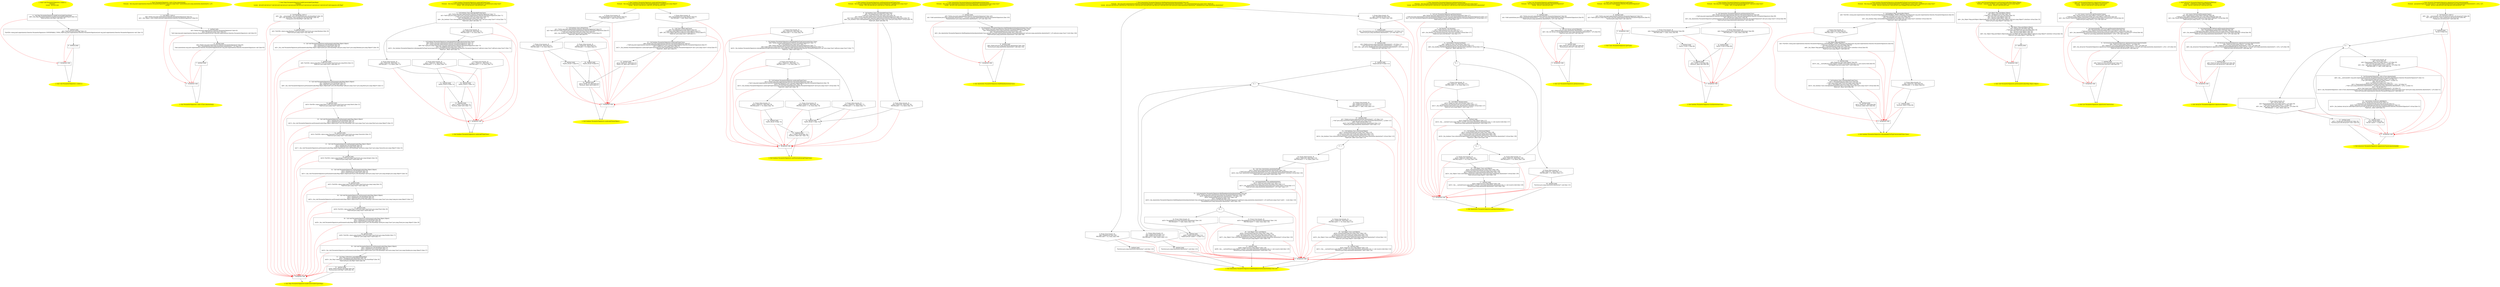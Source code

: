 /* @generated */
digraph cfg {
"org.junit.experimental.theories.ParameterSignature.<clinit>():void.627ba9583d1ba5b8dec6cf3b7ccce415_1" [label="1: Start void ParameterSignature.<clinit>()\nFormals: \nLocals:  $irvar0:void \n  " color=yellow style=filled]
	

	 "org.junit.experimental.theories.ParameterSignature.<clinit>():void.627ba9583d1ba5b8dec6cf3b7ccce415_1" -> "org.junit.experimental.theories.ParameterSignature.<clinit>():void.627ba9583d1ba5b8dec6cf3b7ccce415_4" ;
"org.junit.experimental.theories.ParameterSignature.<clinit>():void.627ba9583d1ba5b8dec6cf3b7ccce415_2" [label="2: Exit void ParameterSignature.<clinit>() \n  " color=yellow style=filled]
	

"org.junit.experimental.theories.ParameterSignature.<clinit>():void.627ba9583d1ba5b8dec6cf3b7ccce415_3" [label="3:  exceptions sink \n  " shape="box"]
	

	 "org.junit.experimental.theories.ParameterSignature.<clinit>():void.627ba9583d1ba5b8dec6cf3b7ccce415_3" -> "org.junit.experimental.theories.ParameterSignature.<clinit>():void.627ba9583d1ba5b8dec6cf3b7ccce415_2" ;
"org.junit.experimental.theories.ParameterSignature.<clinit>():void.627ba9583d1ba5b8dec6cf3b7ccce415_4" [label="4:  Call Map ParameterSignature.buildConvertableTypesMap() \n   n$0=_fun_Map ParameterSignature.buildConvertableTypesMap()() [line 15]\n  *&$irvar0:java.util.Map*=n$0 [line 15]\n " shape="box"]
	

	 "org.junit.experimental.theories.ParameterSignature.<clinit>():void.627ba9583d1ba5b8dec6cf3b7ccce415_4" -> "org.junit.experimental.theories.ParameterSignature.<clinit>():void.627ba9583d1ba5b8dec6cf3b7ccce415_5" ;
	 "org.junit.experimental.theories.ParameterSignature.<clinit>():void.627ba9583d1ba5b8dec6cf3b7ccce415_4" -> "org.junit.experimental.theories.ParameterSignature.<clinit>():void.627ba9583d1ba5b8dec6cf3b7ccce415_3" [color="red" ];
"org.junit.experimental.theories.ParameterSignature.<clinit>():void.627ba9583d1ba5b8dec6cf3b7ccce415_5" [label="5:  method_body \n   n$1=*&$irvar0:java.util.Map* [line 15]\n  *&#GB<>$org.junit.experimental.theories.ParameterSignature.CONVERTABLE_TYPES_MAP:org.junit.experimental.theories.ParameterSignature(root org.junit.experimental.theories.ParameterSignature)=n$1 [line 15]\n " shape="box"]
	

	 "org.junit.experimental.theories.ParameterSignature.<clinit>():void.627ba9583d1ba5b8dec6cf3b7ccce415_5" -> "org.junit.experimental.theories.ParameterSignature.<clinit>():void.627ba9583d1ba5b8dec6cf3b7ccce415_6" ;
	 "org.junit.experimental.theories.ParameterSignature.<clinit>():void.627ba9583d1ba5b8dec6cf3b7ccce415_5" -> "org.junit.experimental.theories.ParameterSignature.<clinit>():void.627ba9583d1ba5b8dec6cf3b7ccce415_3" [color="red" ];
"org.junit.experimental.theories.ParameterSignature.<clinit>():void.627ba9583d1ba5b8dec6cf3b7ccce415_6" [label="6:  method_body \n  " shape="box"]
	

	 "org.junit.experimental.theories.ParameterSignature.<clinit>():void.627ba9583d1ba5b8dec6cf3b7ccce415_6" -> "org.junit.experimental.theories.ParameterSignature.<clinit>():void.627ba9583d1ba5b8dec6cf3b7ccce415_2" ;
	 "org.junit.experimental.theories.ParameterSignature.<clinit>():void.627ba9583d1ba5b8dec6cf3b7ccce415_6" -> "org.junit.experimental.theories.ParameterSignature.<clinit>():void.627ba9583d1ba5b8dec6cf3b7ccce415_3" [color="red" ];
"org.junit.experimental.theories.ParameterSignature.<init>(java.lang.Class,java.lang.annotation.Annot.c34e32ab63a571dc61d0f3c026b4ec67_1" [label="1: Start ParameterSignature.<init>(Class,Annotation[])\nFormals:  this:org.junit.experimental.theories.ParameterSignature* type:java.lang.Class* annotations:java.lang.annotation.Annotation*[_*_](*)\nLocals:  \n  " color=yellow style=filled]
	

	 "org.junit.experimental.theories.ParameterSignature.<init>(java.lang.Class,java.lang.annotation.Annot.c34e32ab63a571dc61d0f3c026b4ec67_1" -> "org.junit.experimental.theories.ParameterSignature.<init>(java.lang.Class,java.lang.annotation.Annot.c34e32ab63a571dc61d0f3c026b4ec67_4" ;
"org.junit.experimental.theories.ParameterSignature.<init>(java.lang.Class,java.lang.annotation.Annot.c34e32ab63a571dc61d0f3c026b4ec67_2" [label="2: Exit ParameterSignature.<init>(Class,Annotation[]) \n  " color=yellow style=filled]
	

"org.junit.experimental.theories.ParameterSignature.<init>(java.lang.Class,java.lang.annotation.Annot.c34e32ab63a571dc61d0f3c026b4ec67_3" [label="3:  exceptions sink \n  " shape="box"]
	

	 "org.junit.experimental.theories.ParameterSignature.<init>(java.lang.Class,java.lang.annotation.Annot.c34e32ab63a571dc61d0f3c026b4ec67_3" -> "org.junit.experimental.theories.ParameterSignature.<init>(java.lang.Class,java.lang.annotation.Annot.c34e32ab63a571dc61d0f3c026b4ec67_2" ;
"org.junit.experimental.theories.ParameterSignature.<init>(java.lang.Class,java.lang.annotation.Annot.c34e32ab63a571dc61d0f3c026b4ec67_4" [label="4:  Call Object.<init>() \n   n$0=*&this:org.junit.experimental.theories.ParameterSignature* [line 61]\n  n$1=_fun_Object.<init>()(n$0:org.junit.experimental.theories.ParameterSignature*) [line 61]\n " shape="box"]
	

	 "org.junit.experimental.theories.ParameterSignature.<init>(java.lang.Class,java.lang.annotation.Annot.c34e32ab63a571dc61d0f3c026b4ec67_4" -> "org.junit.experimental.theories.ParameterSignature.<init>(java.lang.Class,java.lang.annotation.Annot.c34e32ab63a571dc61d0f3c026b4ec67_5" ;
	 "org.junit.experimental.theories.ParameterSignature.<init>(java.lang.Class,java.lang.annotation.Annot.c34e32ab63a571dc61d0f3c026b4ec67_4" -> "org.junit.experimental.theories.ParameterSignature.<init>(java.lang.Class,java.lang.annotation.Annot.c34e32ab63a571dc61d0f3c026b4ec67_3" [color="red" ];
"org.junit.experimental.theories.ParameterSignature.<init>(java.lang.Class,java.lang.annotation.Annot.c34e32ab63a571dc61d0f3c026b4ec67_5" [label="5:  method_body \n   n$2=*&this:org.junit.experimental.theories.ParameterSignature* [line 62]\n  n$3=*&type:java.lang.Class* [line 62]\n  *n$2.type:org.junit.experimental.theories.ParameterSignature(root org.junit.experimental.theories.ParameterSignature)=n$3 [line 62]\n " shape="box"]
	

	 "org.junit.experimental.theories.ParameterSignature.<init>(java.lang.Class,java.lang.annotation.Annot.c34e32ab63a571dc61d0f3c026b4ec67_5" -> "org.junit.experimental.theories.ParameterSignature.<init>(java.lang.Class,java.lang.annotation.Annot.c34e32ab63a571dc61d0f3c026b4ec67_6" ;
	 "org.junit.experimental.theories.ParameterSignature.<init>(java.lang.Class,java.lang.annotation.Annot.c34e32ab63a571dc61d0f3c026b4ec67_5" -> "org.junit.experimental.theories.ParameterSignature.<init>(java.lang.Class,java.lang.annotation.Annot.c34e32ab63a571dc61d0f3c026b4ec67_3" [color="red" ];
"org.junit.experimental.theories.ParameterSignature.<init>(java.lang.Class,java.lang.annotation.Annot.c34e32ab63a571dc61d0f3c026b4ec67_6" [label="6:  method_body \n   n$4=*&this:org.junit.experimental.theories.ParameterSignature* [line 63]\n  n$5=*&annotations:java.lang.annotation.Annotation*[_*_](*) [line 63]\n  *n$4.annotations:org.junit.experimental.theories.ParameterSignature(root org.junit.experimental.theories.ParameterSignature)=n$5 [line 63]\n " shape="box"]
	

	 "org.junit.experimental.theories.ParameterSignature.<init>(java.lang.Class,java.lang.annotation.Annot.c34e32ab63a571dc61d0f3c026b4ec67_6" -> "org.junit.experimental.theories.ParameterSignature.<init>(java.lang.Class,java.lang.annotation.Annot.c34e32ab63a571dc61d0f3c026b4ec67_7" ;
	 "org.junit.experimental.theories.ParameterSignature.<init>(java.lang.Class,java.lang.annotation.Annot.c34e32ab63a571dc61d0f3c026b4ec67_6" -> "org.junit.experimental.theories.ParameterSignature.<init>(java.lang.Class,java.lang.annotation.Annot.c34e32ab63a571dc61d0f3c026b4ec67_3" [color="red" ];
"org.junit.experimental.theories.ParameterSignature.<init>(java.lang.Class,java.lang.annotation.Annot.c34e32ab63a571dc61d0f3c026b4ec67_7" [label="7:  method_body \n  " shape="box"]
	

	 "org.junit.experimental.theories.ParameterSignature.<init>(java.lang.Class,java.lang.annotation.Annot.c34e32ab63a571dc61d0f3c026b4ec67_7" -> "org.junit.experimental.theories.ParameterSignature.<init>(java.lang.Class,java.lang.annotation.Annot.c34e32ab63a571dc61d0f3c026b4ec67_2" ;
	 "org.junit.experimental.theories.ParameterSignature.<init>(java.lang.Class,java.lang.annotation.Annot.c34e32ab63a571dc61d0f3c026b4ec67_7" -> "org.junit.experimental.theories.ParameterSignature.<init>(java.lang.Class,java.lang.annotation.Annot.c34e32ab63a571dc61d0f3c026b4ec67_3" [color="red" ];
"org.junit.experimental.theories.ParameterSignature.buildConvertableTypesMap():java.util.Map.d97c307256aba71943a955605e06a263_1" [label="1: Start Map ParameterSignature.buildConvertableTypesMap()\nFormals: \nLocals:  $irvar8:void $irvar7:void $irvar6:void $irvar5:void $irvar4:void $irvar3:void $irvar2:void $irvar1:void $irvar0:void map:java.util.Map* \n  " color=yellow style=filled]
	

	 "org.junit.experimental.theories.ParameterSignature.buildConvertableTypesMap():java.util.Map.d97c307256aba71943a955605e06a263_1" -> "org.junit.experimental.theories.ParameterSignature.buildConvertableTypesMap():java.util.Map.d97c307256aba71943a955605e06a263_4" ;
"org.junit.experimental.theories.ParameterSignature.buildConvertableTypesMap():java.util.Map.d97c307256aba71943a955605e06a263_2" [label="2: Exit Map ParameterSignature.buildConvertableTypesMap() \n  " color=yellow style=filled]
	

"org.junit.experimental.theories.ParameterSignature.buildConvertableTypesMap():java.util.Map.d97c307256aba71943a955605e06a263_3" [label="3:  exceptions sink \n  " shape="box"]
	

	 "org.junit.experimental.theories.ParameterSignature.buildConvertableTypesMap():java.util.Map.d97c307256aba71943a955605e06a263_3" -> "org.junit.experimental.theories.ParameterSignature.buildConvertableTypesMap():java.util.Map.d97c307256aba71943a955605e06a263_2" ;
"org.junit.experimental.theories.ParameterSignature.buildConvertableTypesMap():java.util.Map.d97c307256aba71943a955605e06a263_4" [label="4:  Call HashMap.<init>() \n   n$0=_fun___new(sizeof(t=java.util.HashMap):java.util.HashMap*) [line 18]\n  n$1=_fun_HashMap.<init>()(n$0:java.util.HashMap*) [line 18]\n  *&map:java.util.HashMap*=n$0 [line 18]\n " shape="box"]
	

	 "org.junit.experimental.theories.ParameterSignature.buildConvertableTypesMap():java.util.Map.d97c307256aba71943a955605e06a263_4" -> "org.junit.experimental.theories.ParameterSignature.buildConvertableTypesMap():java.util.Map.d97c307256aba71943a955605e06a263_5" ;
	 "org.junit.experimental.theories.ParameterSignature.buildConvertableTypesMap():java.util.Map.d97c307256aba71943a955605e06a263_4" -> "org.junit.experimental.theories.ParameterSignature.buildConvertableTypesMap():java.util.Map.d97c307256aba71943a955605e06a263_3" [color="red" ];
"org.junit.experimental.theories.ParameterSignature.buildConvertableTypesMap():java.util.Map.d97c307256aba71943a955605e06a263_5" [label="5:  method_body \n   n$2=*&#GB<>$java.lang.Boolean.TYPE:java.lang.Class*(root java.lang.Boolean) [line 20]\n  *&$irvar0:java.lang.Class*=n$2 [line 20]\n " shape="box"]
	

	 "org.junit.experimental.theories.ParameterSignature.buildConvertableTypesMap():java.util.Map.d97c307256aba71943a955605e06a263_5" -> "org.junit.experimental.theories.ParameterSignature.buildConvertableTypesMap():java.util.Map.d97c307256aba71943a955605e06a263_6" ;
	 "org.junit.experimental.theories.ParameterSignature.buildConvertableTypesMap():java.util.Map.d97c307256aba71943a955605e06a263_5" -> "org.junit.experimental.theories.ParameterSignature.buildConvertableTypesMap():java.util.Map.d97c307256aba71943a955605e06a263_3" [color="red" ];
"org.junit.experimental.theories.ParameterSignature.buildConvertableTypesMap():java.util.Map.d97c307256aba71943a955605e06a263_6" [label="6:  Call void ParameterSignature.putSymmetrically(Map,Object,Object) \n   n$3=*&map:java.util.HashMap* [line 20]\n  n$4=*&$irvar0:java.lang.Class* [line 20]\n  n$5=_fun_void ParameterSignature.putSymmetrically(Map,Object,Object)(n$3:java.util.HashMap*,n$4:java.lang.Class*,java.lang.Boolean:java.lang.Object*) [line 20]\n " shape="box"]
	

	 "org.junit.experimental.theories.ParameterSignature.buildConvertableTypesMap():java.util.Map.d97c307256aba71943a955605e06a263_6" -> "org.junit.experimental.theories.ParameterSignature.buildConvertableTypesMap():java.util.Map.d97c307256aba71943a955605e06a263_7" ;
	 "org.junit.experimental.theories.ParameterSignature.buildConvertableTypesMap():java.util.Map.d97c307256aba71943a955605e06a263_6" -> "org.junit.experimental.theories.ParameterSignature.buildConvertableTypesMap():java.util.Map.d97c307256aba71943a955605e06a263_3" [color="red" ];
"org.junit.experimental.theories.ParameterSignature.buildConvertableTypesMap():java.util.Map.d97c307256aba71943a955605e06a263_7" [label="7:  method_body \n   n$6=*&#GB<>$java.lang.Byte.TYPE:java.lang.Class*(root java.lang.Byte) [line 21]\n  *&$irvar1:java.lang.Class*=n$6 [line 21]\n " shape="box"]
	

	 "org.junit.experimental.theories.ParameterSignature.buildConvertableTypesMap():java.util.Map.d97c307256aba71943a955605e06a263_7" -> "org.junit.experimental.theories.ParameterSignature.buildConvertableTypesMap():java.util.Map.d97c307256aba71943a955605e06a263_8" ;
	 "org.junit.experimental.theories.ParameterSignature.buildConvertableTypesMap():java.util.Map.d97c307256aba71943a955605e06a263_7" -> "org.junit.experimental.theories.ParameterSignature.buildConvertableTypesMap():java.util.Map.d97c307256aba71943a955605e06a263_3" [color="red" ];
"org.junit.experimental.theories.ParameterSignature.buildConvertableTypesMap():java.util.Map.d97c307256aba71943a955605e06a263_8" [label="8:  Call void ParameterSignature.putSymmetrically(Map,Object,Object) \n   n$7=*&map:java.util.HashMap* [line 21]\n  n$8=*&$irvar1:java.lang.Class* [line 21]\n  n$9=_fun_void ParameterSignature.putSymmetrically(Map,Object,Object)(n$7:java.util.HashMap*,n$8:java.lang.Class*,java.lang.Byte:java.lang.Object*) [line 21]\n " shape="box"]
	

	 "org.junit.experimental.theories.ParameterSignature.buildConvertableTypesMap():java.util.Map.d97c307256aba71943a955605e06a263_8" -> "org.junit.experimental.theories.ParameterSignature.buildConvertableTypesMap():java.util.Map.d97c307256aba71943a955605e06a263_9" ;
	 "org.junit.experimental.theories.ParameterSignature.buildConvertableTypesMap():java.util.Map.d97c307256aba71943a955605e06a263_8" -> "org.junit.experimental.theories.ParameterSignature.buildConvertableTypesMap():java.util.Map.d97c307256aba71943a955605e06a263_3" [color="red" ];
"org.junit.experimental.theories.ParameterSignature.buildConvertableTypesMap():java.util.Map.d97c307256aba71943a955605e06a263_9" [label="9:  method_body \n   n$10=*&#GB<>$java.lang.Short.TYPE:java.lang.Class*(root java.lang.Short) [line 22]\n  *&$irvar2:java.lang.Class*=n$10 [line 22]\n " shape="box"]
	

	 "org.junit.experimental.theories.ParameterSignature.buildConvertableTypesMap():java.util.Map.d97c307256aba71943a955605e06a263_9" -> "org.junit.experimental.theories.ParameterSignature.buildConvertableTypesMap():java.util.Map.d97c307256aba71943a955605e06a263_10" ;
	 "org.junit.experimental.theories.ParameterSignature.buildConvertableTypesMap():java.util.Map.d97c307256aba71943a955605e06a263_9" -> "org.junit.experimental.theories.ParameterSignature.buildConvertableTypesMap():java.util.Map.d97c307256aba71943a955605e06a263_3" [color="red" ];
"org.junit.experimental.theories.ParameterSignature.buildConvertableTypesMap():java.util.Map.d97c307256aba71943a955605e06a263_10" [label="10:  Call void ParameterSignature.putSymmetrically(Map,Object,Object) \n   n$11=*&map:java.util.HashMap* [line 22]\n  n$12=*&$irvar2:java.lang.Class* [line 22]\n  n$13=_fun_void ParameterSignature.putSymmetrically(Map,Object,Object)(n$11:java.util.HashMap*,n$12:java.lang.Class*,java.lang.Short:java.lang.Object*) [line 22]\n " shape="box"]
	

	 "org.junit.experimental.theories.ParameterSignature.buildConvertableTypesMap():java.util.Map.d97c307256aba71943a955605e06a263_10" -> "org.junit.experimental.theories.ParameterSignature.buildConvertableTypesMap():java.util.Map.d97c307256aba71943a955605e06a263_11" ;
	 "org.junit.experimental.theories.ParameterSignature.buildConvertableTypesMap():java.util.Map.d97c307256aba71943a955605e06a263_10" -> "org.junit.experimental.theories.ParameterSignature.buildConvertableTypesMap():java.util.Map.d97c307256aba71943a955605e06a263_3" [color="red" ];
"org.junit.experimental.theories.ParameterSignature.buildConvertableTypesMap():java.util.Map.d97c307256aba71943a955605e06a263_11" [label="11:  method_body \n   n$14=*&#GB<>$java.lang.Character.TYPE:java.lang.Class*(root java.lang.Character) [line 23]\n  *&$irvar3:java.lang.Class*=n$14 [line 23]\n " shape="box"]
	

	 "org.junit.experimental.theories.ParameterSignature.buildConvertableTypesMap():java.util.Map.d97c307256aba71943a955605e06a263_11" -> "org.junit.experimental.theories.ParameterSignature.buildConvertableTypesMap():java.util.Map.d97c307256aba71943a955605e06a263_12" ;
	 "org.junit.experimental.theories.ParameterSignature.buildConvertableTypesMap():java.util.Map.d97c307256aba71943a955605e06a263_11" -> "org.junit.experimental.theories.ParameterSignature.buildConvertableTypesMap():java.util.Map.d97c307256aba71943a955605e06a263_3" [color="red" ];
"org.junit.experimental.theories.ParameterSignature.buildConvertableTypesMap():java.util.Map.d97c307256aba71943a955605e06a263_12" [label="12:  Call void ParameterSignature.putSymmetrically(Map,Object,Object) \n   n$15=*&map:java.util.HashMap* [line 23]\n  n$16=*&$irvar3:java.lang.Class* [line 23]\n  n$17=_fun_void ParameterSignature.putSymmetrically(Map,Object,Object)(n$15:java.util.HashMap*,n$16:java.lang.Class*,java.lang.Character:java.lang.Object*) [line 23]\n " shape="box"]
	

	 "org.junit.experimental.theories.ParameterSignature.buildConvertableTypesMap():java.util.Map.d97c307256aba71943a955605e06a263_12" -> "org.junit.experimental.theories.ParameterSignature.buildConvertableTypesMap():java.util.Map.d97c307256aba71943a955605e06a263_13" ;
	 "org.junit.experimental.theories.ParameterSignature.buildConvertableTypesMap():java.util.Map.d97c307256aba71943a955605e06a263_12" -> "org.junit.experimental.theories.ParameterSignature.buildConvertableTypesMap():java.util.Map.d97c307256aba71943a955605e06a263_3" [color="red" ];
"org.junit.experimental.theories.ParameterSignature.buildConvertableTypesMap():java.util.Map.d97c307256aba71943a955605e06a263_13" [label="13:  method_body \n   n$18=*&#GB<>$java.lang.Integer.TYPE:java.lang.Class*(root java.lang.Integer) [line 24]\n  *&$irvar4:java.lang.Class*=n$18 [line 24]\n " shape="box"]
	

	 "org.junit.experimental.theories.ParameterSignature.buildConvertableTypesMap():java.util.Map.d97c307256aba71943a955605e06a263_13" -> "org.junit.experimental.theories.ParameterSignature.buildConvertableTypesMap():java.util.Map.d97c307256aba71943a955605e06a263_14" ;
	 "org.junit.experimental.theories.ParameterSignature.buildConvertableTypesMap():java.util.Map.d97c307256aba71943a955605e06a263_13" -> "org.junit.experimental.theories.ParameterSignature.buildConvertableTypesMap():java.util.Map.d97c307256aba71943a955605e06a263_3" [color="red" ];
"org.junit.experimental.theories.ParameterSignature.buildConvertableTypesMap():java.util.Map.d97c307256aba71943a955605e06a263_14" [label="14:  Call void ParameterSignature.putSymmetrically(Map,Object,Object) \n   n$19=*&map:java.util.HashMap* [line 24]\n  n$20=*&$irvar4:java.lang.Class* [line 24]\n  n$21=_fun_void ParameterSignature.putSymmetrically(Map,Object,Object)(n$19:java.util.HashMap*,n$20:java.lang.Class*,java.lang.Integer:java.lang.Object*) [line 24]\n " shape="box"]
	

	 "org.junit.experimental.theories.ParameterSignature.buildConvertableTypesMap():java.util.Map.d97c307256aba71943a955605e06a263_14" -> "org.junit.experimental.theories.ParameterSignature.buildConvertableTypesMap():java.util.Map.d97c307256aba71943a955605e06a263_15" ;
	 "org.junit.experimental.theories.ParameterSignature.buildConvertableTypesMap():java.util.Map.d97c307256aba71943a955605e06a263_14" -> "org.junit.experimental.theories.ParameterSignature.buildConvertableTypesMap():java.util.Map.d97c307256aba71943a955605e06a263_3" [color="red" ];
"org.junit.experimental.theories.ParameterSignature.buildConvertableTypesMap():java.util.Map.d97c307256aba71943a955605e06a263_15" [label="15:  method_body \n   n$22=*&#GB<>$java.lang.Long.TYPE:java.lang.Class*(root java.lang.Long) [line 25]\n  *&$irvar5:java.lang.Class*=n$22 [line 25]\n " shape="box"]
	

	 "org.junit.experimental.theories.ParameterSignature.buildConvertableTypesMap():java.util.Map.d97c307256aba71943a955605e06a263_15" -> "org.junit.experimental.theories.ParameterSignature.buildConvertableTypesMap():java.util.Map.d97c307256aba71943a955605e06a263_16" ;
	 "org.junit.experimental.theories.ParameterSignature.buildConvertableTypesMap():java.util.Map.d97c307256aba71943a955605e06a263_15" -> "org.junit.experimental.theories.ParameterSignature.buildConvertableTypesMap():java.util.Map.d97c307256aba71943a955605e06a263_3" [color="red" ];
"org.junit.experimental.theories.ParameterSignature.buildConvertableTypesMap():java.util.Map.d97c307256aba71943a955605e06a263_16" [label="16:  Call void ParameterSignature.putSymmetrically(Map,Object,Object) \n   n$23=*&map:java.util.HashMap* [line 25]\n  n$24=*&$irvar5:java.lang.Class* [line 25]\n  n$25=_fun_void ParameterSignature.putSymmetrically(Map,Object,Object)(n$23:java.util.HashMap*,n$24:java.lang.Class*,java.lang.Long:java.lang.Object*) [line 25]\n " shape="box"]
	

	 "org.junit.experimental.theories.ParameterSignature.buildConvertableTypesMap():java.util.Map.d97c307256aba71943a955605e06a263_16" -> "org.junit.experimental.theories.ParameterSignature.buildConvertableTypesMap():java.util.Map.d97c307256aba71943a955605e06a263_17" ;
	 "org.junit.experimental.theories.ParameterSignature.buildConvertableTypesMap():java.util.Map.d97c307256aba71943a955605e06a263_16" -> "org.junit.experimental.theories.ParameterSignature.buildConvertableTypesMap():java.util.Map.d97c307256aba71943a955605e06a263_3" [color="red" ];
"org.junit.experimental.theories.ParameterSignature.buildConvertableTypesMap():java.util.Map.d97c307256aba71943a955605e06a263_17" [label="17:  method_body \n   n$26=*&#GB<>$java.lang.Float.TYPE:java.lang.Class*(root java.lang.Float) [line 26]\n  *&$irvar6:java.lang.Class*=n$26 [line 26]\n " shape="box"]
	

	 "org.junit.experimental.theories.ParameterSignature.buildConvertableTypesMap():java.util.Map.d97c307256aba71943a955605e06a263_17" -> "org.junit.experimental.theories.ParameterSignature.buildConvertableTypesMap():java.util.Map.d97c307256aba71943a955605e06a263_18" ;
	 "org.junit.experimental.theories.ParameterSignature.buildConvertableTypesMap():java.util.Map.d97c307256aba71943a955605e06a263_17" -> "org.junit.experimental.theories.ParameterSignature.buildConvertableTypesMap():java.util.Map.d97c307256aba71943a955605e06a263_3" [color="red" ];
"org.junit.experimental.theories.ParameterSignature.buildConvertableTypesMap():java.util.Map.d97c307256aba71943a955605e06a263_18" [label="18:  Call void ParameterSignature.putSymmetrically(Map,Object,Object) \n   n$27=*&map:java.util.HashMap* [line 26]\n  n$28=*&$irvar6:java.lang.Class* [line 26]\n  n$29=_fun_void ParameterSignature.putSymmetrically(Map,Object,Object)(n$27:java.util.HashMap*,n$28:java.lang.Class*,java.lang.Float:java.lang.Object*) [line 26]\n " shape="box"]
	

	 "org.junit.experimental.theories.ParameterSignature.buildConvertableTypesMap():java.util.Map.d97c307256aba71943a955605e06a263_18" -> "org.junit.experimental.theories.ParameterSignature.buildConvertableTypesMap():java.util.Map.d97c307256aba71943a955605e06a263_19" ;
	 "org.junit.experimental.theories.ParameterSignature.buildConvertableTypesMap():java.util.Map.d97c307256aba71943a955605e06a263_18" -> "org.junit.experimental.theories.ParameterSignature.buildConvertableTypesMap():java.util.Map.d97c307256aba71943a955605e06a263_3" [color="red" ];
"org.junit.experimental.theories.ParameterSignature.buildConvertableTypesMap():java.util.Map.d97c307256aba71943a955605e06a263_19" [label="19:  method_body \n   n$30=*&#GB<>$java.lang.Double.TYPE:java.lang.Class*(root java.lang.Double) [line 27]\n  *&$irvar7:java.lang.Class*=n$30 [line 27]\n " shape="box"]
	

	 "org.junit.experimental.theories.ParameterSignature.buildConvertableTypesMap():java.util.Map.d97c307256aba71943a955605e06a263_19" -> "org.junit.experimental.theories.ParameterSignature.buildConvertableTypesMap():java.util.Map.d97c307256aba71943a955605e06a263_20" ;
	 "org.junit.experimental.theories.ParameterSignature.buildConvertableTypesMap():java.util.Map.d97c307256aba71943a955605e06a263_19" -> "org.junit.experimental.theories.ParameterSignature.buildConvertableTypesMap():java.util.Map.d97c307256aba71943a955605e06a263_3" [color="red" ];
"org.junit.experimental.theories.ParameterSignature.buildConvertableTypesMap():java.util.Map.d97c307256aba71943a955605e06a263_20" [label="20:  Call void ParameterSignature.putSymmetrically(Map,Object,Object) \n   n$31=*&map:java.util.HashMap* [line 27]\n  n$32=*&$irvar7:java.lang.Class* [line 27]\n  n$33=_fun_void ParameterSignature.putSymmetrically(Map,Object,Object)(n$31:java.util.HashMap*,n$32:java.lang.Class*,java.lang.Double:java.lang.Object*) [line 27]\n " shape="box"]
	

	 "org.junit.experimental.theories.ParameterSignature.buildConvertableTypesMap():java.util.Map.d97c307256aba71943a955605e06a263_20" -> "org.junit.experimental.theories.ParameterSignature.buildConvertableTypesMap():java.util.Map.d97c307256aba71943a955605e06a263_21" ;
	 "org.junit.experimental.theories.ParameterSignature.buildConvertableTypesMap():java.util.Map.d97c307256aba71943a955605e06a263_20" -> "org.junit.experimental.theories.ParameterSignature.buildConvertableTypesMap():java.util.Map.d97c307256aba71943a955605e06a263_3" [color="red" ];
"org.junit.experimental.theories.ParameterSignature.buildConvertableTypesMap():java.util.Map.d97c307256aba71943a955605e06a263_21" [label="21:  Call Map Collections.unmodifiableMap(Map) \n   n$34=*&map:java.util.HashMap* [line 29]\n  n$35=_fun_Map Collections.unmodifiableMap(Map)(n$34:java.util.HashMap*) [line 29]\n  *&$irvar8:java.util.Map*=n$35 [line 29]\n " shape="box"]
	

	 "org.junit.experimental.theories.ParameterSignature.buildConvertableTypesMap():java.util.Map.d97c307256aba71943a955605e06a263_21" -> "org.junit.experimental.theories.ParameterSignature.buildConvertableTypesMap():java.util.Map.d97c307256aba71943a955605e06a263_22" ;
	 "org.junit.experimental.theories.ParameterSignature.buildConvertableTypesMap():java.util.Map.d97c307256aba71943a955605e06a263_21" -> "org.junit.experimental.theories.ParameterSignature.buildConvertableTypesMap():java.util.Map.d97c307256aba71943a955605e06a263_3" [color="red" ];
"org.junit.experimental.theories.ParameterSignature.buildConvertableTypesMap():java.util.Map.d97c307256aba71943a955605e06a263_22" [label="22:  method_body \n   n$36=*&$irvar8:java.util.Map* [line 29]\n  *&return:java.util.Map*=n$36 [line 29]\n " shape="box"]
	

	 "org.junit.experimental.theories.ParameterSignature.buildConvertableTypesMap():java.util.Map.d97c307256aba71943a955605e06a263_22" -> "org.junit.experimental.theories.ParameterSignature.buildConvertableTypesMap():java.util.Map.d97c307256aba71943a955605e06a263_2" ;
	 "org.junit.experimental.theories.ParameterSignature.buildConvertableTypesMap():java.util.Map.d97c307256aba71943a955605e06a263_22" -> "org.junit.experimental.theories.ParameterSignature.buildConvertableTypesMap():java.util.Map.d97c307256aba71943a955605e06a263_3" [color="red" ];
"org.junit.experimental.theories.ParameterSignature.canAcceptType(java.lang.Class):boolean.c21886d7e9f3e1ccede57d0419e4c0c2_1" [label="1: Start boolean ParameterSignature.canAcceptType(Class)\nFormals:  this:org.junit.experimental.theories.ParameterSignature* candidate:java.lang.Class*\nLocals:  $T0_28:void $irvar1:void $irvar0:void \n  " color=yellow style=filled]
	

	 "org.junit.experimental.theories.ParameterSignature.canAcceptType(java.lang.Class):boolean.c21886d7e9f3e1ccede57d0419e4c0c2_1" -> "org.junit.experimental.theories.ParameterSignature.canAcceptType(java.lang.Class):boolean.c21886d7e9f3e1ccede57d0419e4c0c2_4" ;
"org.junit.experimental.theories.ParameterSignature.canAcceptType(java.lang.Class):boolean.c21886d7e9f3e1ccede57d0419e4c0c2_2" [label="2: Exit boolean ParameterSignature.canAcceptType(Class) \n  " color=yellow style=filled]
	

"org.junit.experimental.theories.ParameterSignature.canAcceptType(java.lang.Class):boolean.c21886d7e9f3e1ccede57d0419e4c0c2_3" [label="3:  exceptions sink \n  " shape="box"]
	

	 "org.junit.experimental.theories.ParameterSignature.canAcceptType(java.lang.Class):boolean.c21886d7e9f3e1ccede57d0419e4c0c2_3" -> "org.junit.experimental.theories.ParameterSignature.canAcceptType(java.lang.Class):boolean.c21886d7e9f3e1ccede57d0419e4c0c2_2" ;
"org.junit.experimental.theories.ParameterSignature.canAcceptType(java.lang.Class):boolean.c21886d7e9f3e1ccede57d0419e4c0c2_4" [label="4:  Call boolean Class.isAssignableFrom(Class) \n   n$0=*&this:org.junit.experimental.theories.ParameterSignature* [line 71]\n  n$1=*n$0.type:java.lang.Class*(root org.junit.experimental.theories.ParameterSignature) [line 71]\n  _=*n$1:java.lang.Class*(root java.lang.Class) [line 71]\n  n$3=*&candidate:java.lang.Class* [line 71]\n  n$4=_fun_boolean Class.isAssignableFrom(Class)(n$1:java.lang.Class*,n$3:java.lang.Class*) virtual [line 71]\n  *&$irvar0:_Bool=n$4 [line 71]\n " shape="box"]
	

	 "org.junit.experimental.theories.ParameterSignature.canAcceptType(java.lang.Class):boolean.c21886d7e9f3e1ccede57d0419e4c0c2_4" -> "org.junit.experimental.theories.ParameterSignature.canAcceptType(java.lang.Class):boolean.c21886d7e9f3e1ccede57d0419e4c0c2_5" ;
	 "org.junit.experimental.theories.ParameterSignature.canAcceptType(java.lang.Class):boolean.c21886d7e9f3e1ccede57d0419e4c0c2_4" -> "org.junit.experimental.theories.ParameterSignature.canAcceptType(java.lang.Class):boolean.c21886d7e9f3e1ccede57d0419e4c0c2_6" ;
	 "org.junit.experimental.theories.ParameterSignature.canAcceptType(java.lang.Class):boolean.c21886d7e9f3e1ccede57d0419e4c0c2_4" -> "org.junit.experimental.theories.ParameterSignature.canAcceptType(java.lang.Class):boolean.c21886d7e9f3e1ccede57d0419e4c0c2_3" [color="red" ];
"org.junit.experimental.theories.ParameterSignature.canAcceptType(java.lang.Class):boolean.c21886d7e9f3e1ccede57d0419e4c0c2_5" [label="5: Prune (true branch, if) \n   n$5=*&$irvar0:_Bool [line 71]\n  PRUNE(!(n$5 != 0), true); [line 71]\n " shape="invhouse"]
	

	 "org.junit.experimental.theories.ParameterSignature.canAcceptType(java.lang.Class):boolean.c21886d7e9f3e1ccede57d0419e4c0c2_5" -> "org.junit.experimental.theories.ParameterSignature.canAcceptType(java.lang.Class):boolean.c21886d7e9f3e1ccede57d0419e4c0c2_7" ;
	 "org.junit.experimental.theories.ParameterSignature.canAcceptType(java.lang.Class):boolean.c21886d7e9f3e1ccede57d0419e4c0c2_5" -> "org.junit.experimental.theories.ParameterSignature.canAcceptType(java.lang.Class):boolean.c21886d7e9f3e1ccede57d0419e4c0c2_3" [color="red" ];
"org.junit.experimental.theories.ParameterSignature.canAcceptType(java.lang.Class):boolean.c21886d7e9f3e1ccede57d0419e4c0c2_6" [label="6: Prune (false branch, if) \n   n$5=*&$irvar0:_Bool [line 71]\n  PRUNE((n$5 != 0), false); [line 71]\n " shape="invhouse"]
	

	 "org.junit.experimental.theories.ParameterSignature.canAcceptType(java.lang.Class):boolean.c21886d7e9f3e1ccede57d0419e4c0c2_6" -> "org.junit.experimental.theories.ParameterSignature.canAcceptType(java.lang.Class):boolean.c21886d7e9f3e1ccede57d0419e4c0c2_10" ;
	 "org.junit.experimental.theories.ParameterSignature.canAcceptType(java.lang.Class):boolean.c21886d7e9f3e1ccede57d0419e4c0c2_6" -> "org.junit.experimental.theories.ParameterSignature.canAcceptType(java.lang.Class):boolean.c21886d7e9f3e1ccede57d0419e4c0c2_3" [color="red" ];
"org.junit.experimental.theories.ParameterSignature.canAcceptType(java.lang.Class):boolean.c21886d7e9f3e1ccede57d0419e4c0c2_7" [label="7:  Call boolean ParameterSignature.isAssignableViaTypeConversion(Class,Class) \n   n$6=*&this:org.junit.experimental.theories.ParameterSignature* [line 72]\n  n$7=*&this:org.junit.experimental.theories.ParameterSignature* [line 72]\n  n$8=*n$7.type:java.lang.Class*(root org.junit.experimental.theories.ParameterSignature) [line 72]\n  n$9=*&candidate:java.lang.Class* [line 72]\n  n$10=_fun_boolean ParameterSignature.isAssignableViaTypeConversion(Class,Class)(n$6:org.junit.experimental.theories.ParameterSignature*,n$8:java.lang.Class*,n$9:java.lang.Class*) [line 72]\n  *&$irvar1:_Bool=n$10 [line 72]\n " shape="box"]
	

	 "org.junit.experimental.theories.ParameterSignature.canAcceptType(java.lang.Class):boolean.c21886d7e9f3e1ccede57d0419e4c0c2_7" -> "org.junit.experimental.theories.ParameterSignature.canAcceptType(java.lang.Class):boolean.c21886d7e9f3e1ccede57d0419e4c0c2_8" ;
	 "org.junit.experimental.theories.ParameterSignature.canAcceptType(java.lang.Class):boolean.c21886d7e9f3e1ccede57d0419e4c0c2_7" -> "org.junit.experimental.theories.ParameterSignature.canAcceptType(java.lang.Class):boolean.c21886d7e9f3e1ccede57d0419e4c0c2_9" ;
	 "org.junit.experimental.theories.ParameterSignature.canAcceptType(java.lang.Class):boolean.c21886d7e9f3e1ccede57d0419e4c0c2_7" -> "org.junit.experimental.theories.ParameterSignature.canAcceptType(java.lang.Class):boolean.c21886d7e9f3e1ccede57d0419e4c0c2_3" [color="red" ];
"org.junit.experimental.theories.ParameterSignature.canAcceptType(java.lang.Class):boolean.c21886d7e9f3e1ccede57d0419e4c0c2_8" [label="8: Prune (true branch, if) \n   n$11=*&$irvar1:_Bool [line 72]\n  PRUNE(!(n$11 == 0), true); [line 72]\n " shape="invhouse"]
	

	 "org.junit.experimental.theories.ParameterSignature.canAcceptType(java.lang.Class):boolean.c21886d7e9f3e1ccede57d0419e4c0c2_8" -> "org.junit.experimental.theories.ParameterSignature.canAcceptType(java.lang.Class):boolean.c21886d7e9f3e1ccede57d0419e4c0c2_10" ;
	 "org.junit.experimental.theories.ParameterSignature.canAcceptType(java.lang.Class):boolean.c21886d7e9f3e1ccede57d0419e4c0c2_8" -> "org.junit.experimental.theories.ParameterSignature.canAcceptType(java.lang.Class):boolean.c21886d7e9f3e1ccede57d0419e4c0c2_3" [color="red" ];
"org.junit.experimental.theories.ParameterSignature.canAcceptType(java.lang.Class):boolean.c21886d7e9f3e1ccede57d0419e4c0c2_9" [label="9: Prune (false branch, if) \n   n$11=*&$irvar1:_Bool [line 72]\n  PRUNE((n$11 == 0), false); [line 72]\n " shape="invhouse"]
	

	 "org.junit.experimental.theories.ParameterSignature.canAcceptType(java.lang.Class):boolean.c21886d7e9f3e1ccede57d0419e4c0c2_9" -> "org.junit.experimental.theories.ParameterSignature.canAcceptType(java.lang.Class):boolean.c21886d7e9f3e1ccede57d0419e4c0c2_11" ;
	 "org.junit.experimental.theories.ParameterSignature.canAcceptType(java.lang.Class):boolean.c21886d7e9f3e1ccede57d0419e4c0c2_9" -> "org.junit.experimental.theories.ParameterSignature.canAcceptType(java.lang.Class):boolean.c21886d7e9f3e1ccede57d0419e4c0c2_3" [color="red" ];
"org.junit.experimental.theories.ParameterSignature.canAcceptType(java.lang.Class):boolean.c21886d7e9f3e1ccede57d0419e4c0c2_10" [label="10:  method_body \n   *&$T0_28:int=1 [line 72]\n " shape="box"]
	

	 "org.junit.experimental.theories.ParameterSignature.canAcceptType(java.lang.Class):boolean.c21886d7e9f3e1ccede57d0419e4c0c2_10" -> "org.junit.experimental.theories.ParameterSignature.canAcceptType(java.lang.Class):boolean.c21886d7e9f3e1ccede57d0419e4c0c2_12" ;
	 "org.junit.experimental.theories.ParameterSignature.canAcceptType(java.lang.Class):boolean.c21886d7e9f3e1ccede57d0419e4c0c2_10" -> "org.junit.experimental.theories.ParameterSignature.canAcceptType(java.lang.Class):boolean.c21886d7e9f3e1ccede57d0419e4c0c2_3" [color="red" ];
"org.junit.experimental.theories.ParameterSignature.canAcceptType(java.lang.Class):boolean.c21886d7e9f3e1ccede57d0419e4c0c2_11" [label="11:  method_body \n   *&$T0_28:int=0 [line 72]\n " shape="box"]
	

	 "org.junit.experimental.theories.ParameterSignature.canAcceptType(java.lang.Class):boolean.c21886d7e9f3e1ccede57d0419e4c0c2_11" -> "org.junit.experimental.theories.ParameterSignature.canAcceptType(java.lang.Class):boolean.c21886d7e9f3e1ccede57d0419e4c0c2_12" ;
	 "org.junit.experimental.theories.ParameterSignature.canAcceptType(java.lang.Class):boolean.c21886d7e9f3e1ccede57d0419e4c0c2_11" -> "org.junit.experimental.theories.ParameterSignature.canAcceptType(java.lang.Class):boolean.c21886d7e9f3e1ccede57d0419e4c0c2_3" [color="red" ];
"org.junit.experimental.theories.ParameterSignature.canAcceptType(java.lang.Class):boolean.c21886d7e9f3e1ccede57d0419e4c0c2_12" [label="12:  method_body \n   n$12=*&$T0_28:int [line 71]\n  *&return:_Bool=n$12 [line 71]\n " shape="box"]
	

	 "org.junit.experimental.theories.ParameterSignature.canAcceptType(java.lang.Class):boolean.c21886d7e9f3e1ccede57d0419e4c0c2_12" -> "org.junit.experimental.theories.ParameterSignature.canAcceptType(java.lang.Class):boolean.c21886d7e9f3e1ccede57d0419e4c0c2_2" ;
	 "org.junit.experimental.theories.ParameterSignature.canAcceptType(java.lang.Class):boolean.c21886d7e9f3e1ccede57d0419e4c0c2_12" -> "org.junit.experimental.theories.ParameterSignature.canAcceptType(java.lang.Class):boolean.c21886d7e9f3e1ccede57d0419e4c0c2_3" [color="red" ];
"org.junit.experimental.theories.ParameterSignature.canAcceptValue(java.lang.Object):boolean.108b2fbcec11052ac1f0a13f76fedc47_1" [label="1: Start boolean ParameterSignature.canAcceptValue(Object)\nFormals:  this:org.junit.experimental.theories.ParameterSignature* candidate:java.lang.Object*\nLocals:  $irvar2:void $irvar1:void $T0_30:void $irvar0:void \n  " color=yellow style=filled]
	

	 "org.junit.experimental.theories.ParameterSignature.canAcceptValue(java.lang.Object):boolean.108b2fbcec11052ac1f0a13f76fedc47_1" -> "org.junit.experimental.theories.ParameterSignature.canAcceptValue(java.lang.Object):boolean.108b2fbcec11052ac1f0a13f76fedc47_4" ;
	 "org.junit.experimental.theories.ParameterSignature.canAcceptValue(java.lang.Object):boolean.108b2fbcec11052ac1f0a13f76fedc47_1" -> "org.junit.experimental.theories.ParameterSignature.canAcceptValue(java.lang.Object):boolean.108b2fbcec11052ac1f0a13f76fedc47_5" ;
"org.junit.experimental.theories.ParameterSignature.canAcceptValue(java.lang.Object):boolean.108b2fbcec11052ac1f0a13f76fedc47_2" [label="2: Exit boolean ParameterSignature.canAcceptValue(Object) \n  " color=yellow style=filled]
	

"org.junit.experimental.theories.ParameterSignature.canAcceptValue(java.lang.Object):boolean.108b2fbcec11052ac1f0a13f76fedc47_3" [label="3:  exceptions sink \n  " shape="box"]
	

	 "org.junit.experimental.theories.ParameterSignature.canAcceptValue(java.lang.Object):boolean.108b2fbcec11052ac1f0a13f76fedc47_3" -> "org.junit.experimental.theories.ParameterSignature.canAcceptValue(java.lang.Object):boolean.108b2fbcec11052ac1f0a13f76fedc47_2" ;
"org.junit.experimental.theories.ParameterSignature.canAcceptValue(java.lang.Object):boolean.108b2fbcec11052ac1f0a13f76fedc47_4" [label="4: Prune (true branch, if) \n   n$0=*&candidate:java.lang.Object* [line 67]\n  PRUNE(!(n$0 != null), true); [line 67]\n " shape="invhouse"]
	

	 "org.junit.experimental.theories.ParameterSignature.canAcceptValue(java.lang.Object):boolean.108b2fbcec11052ac1f0a13f76fedc47_4" -> "org.junit.experimental.theories.ParameterSignature.canAcceptValue(java.lang.Object):boolean.108b2fbcec11052ac1f0a13f76fedc47_6" ;
	 "org.junit.experimental.theories.ParameterSignature.canAcceptValue(java.lang.Object):boolean.108b2fbcec11052ac1f0a13f76fedc47_4" -> "org.junit.experimental.theories.ParameterSignature.canAcceptValue(java.lang.Object):boolean.108b2fbcec11052ac1f0a13f76fedc47_3" [color="red" ];
"org.junit.experimental.theories.ParameterSignature.canAcceptValue(java.lang.Object):boolean.108b2fbcec11052ac1f0a13f76fedc47_5" [label="5: Prune (false branch, if) \n   n$0=*&candidate:java.lang.Object* [line 67]\n  PRUNE((n$0 != null), false); [line 67]\n " shape="invhouse"]
	

	 "org.junit.experimental.theories.ParameterSignature.canAcceptValue(java.lang.Object):boolean.108b2fbcec11052ac1f0a13f76fedc47_5" -> "org.junit.experimental.theories.ParameterSignature.canAcceptValue(java.lang.Object):boolean.108b2fbcec11052ac1f0a13f76fedc47_11" ;
	 "org.junit.experimental.theories.ParameterSignature.canAcceptValue(java.lang.Object):boolean.108b2fbcec11052ac1f0a13f76fedc47_5" -> "org.junit.experimental.theories.ParameterSignature.canAcceptValue(java.lang.Object):boolean.108b2fbcec11052ac1f0a13f76fedc47_3" [color="red" ];
"org.junit.experimental.theories.ParameterSignature.canAcceptValue(java.lang.Object):boolean.108b2fbcec11052ac1f0a13f76fedc47_6" [label="6:  Call boolean Class.isPrimitive() \n   n$1=*&this:org.junit.experimental.theories.ParameterSignature* [line 67]\n  n$2=*n$1.type:java.lang.Class*(root org.junit.experimental.theories.ParameterSignature) [line 67]\n  _=*n$2:java.lang.Class*(root java.lang.Class) [line 67]\n  n$4=_fun_boolean Class.isPrimitive()(n$2:java.lang.Class*) virtual [line 67]\n  *&$irvar0:_Bool=n$4 [line 67]\n " shape="box"]
	

	 "org.junit.experimental.theories.ParameterSignature.canAcceptValue(java.lang.Object):boolean.108b2fbcec11052ac1f0a13f76fedc47_6" -> "org.junit.experimental.theories.ParameterSignature.canAcceptValue(java.lang.Object):boolean.108b2fbcec11052ac1f0a13f76fedc47_7" ;
	 "org.junit.experimental.theories.ParameterSignature.canAcceptValue(java.lang.Object):boolean.108b2fbcec11052ac1f0a13f76fedc47_6" -> "org.junit.experimental.theories.ParameterSignature.canAcceptValue(java.lang.Object):boolean.108b2fbcec11052ac1f0a13f76fedc47_8" ;
	 "org.junit.experimental.theories.ParameterSignature.canAcceptValue(java.lang.Object):boolean.108b2fbcec11052ac1f0a13f76fedc47_6" -> "org.junit.experimental.theories.ParameterSignature.canAcceptValue(java.lang.Object):boolean.108b2fbcec11052ac1f0a13f76fedc47_3" [color="red" ];
"org.junit.experimental.theories.ParameterSignature.canAcceptValue(java.lang.Object):boolean.108b2fbcec11052ac1f0a13f76fedc47_7" [label="7: Prune (true branch, if) \n   n$5=*&$irvar0:_Bool [line 67]\n  PRUNE(!(n$5 != 0), true); [line 67]\n " shape="invhouse"]
	

	 "org.junit.experimental.theories.ParameterSignature.canAcceptValue(java.lang.Object):boolean.108b2fbcec11052ac1f0a13f76fedc47_7" -> "org.junit.experimental.theories.ParameterSignature.canAcceptValue(java.lang.Object):boolean.108b2fbcec11052ac1f0a13f76fedc47_9" ;
	 "org.junit.experimental.theories.ParameterSignature.canAcceptValue(java.lang.Object):boolean.108b2fbcec11052ac1f0a13f76fedc47_7" -> "org.junit.experimental.theories.ParameterSignature.canAcceptValue(java.lang.Object):boolean.108b2fbcec11052ac1f0a13f76fedc47_3" [color="red" ];
"org.junit.experimental.theories.ParameterSignature.canAcceptValue(java.lang.Object):boolean.108b2fbcec11052ac1f0a13f76fedc47_8" [label="8: Prune (false branch, if) \n   n$5=*&$irvar0:_Bool [line 67]\n  PRUNE((n$5 != 0), false); [line 67]\n " shape="invhouse"]
	

	 "org.junit.experimental.theories.ParameterSignature.canAcceptValue(java.lang.Object):boolean.108b2fbcec11052ac1f0a13f76fedc47_8" -> "org.junit.experimental.theories.ParameterSignature.canAcceptValue(java.lang.Object):boolean.108b2fbcec11052ac1f0a13f76fedc47_10" ;
	 "org.junit.experimental.theories.ParameterSignature.canAcceptValue(java.lang.Object):boolean.108b2fbcec11052ac1f0a13f76fedc47_8" -> "org.junit.experimental.theories.ParameterSignature.canAcceptValue(java.lang.Object):boolean.108b2fbcec11052ac1f0a13f76fedc47_3" [color="red" ];
"org.junit.experimental.theories.ParameterSignature.canAcceptValue(java.lang.Object):boolean.108b2fbcec11052ac1f0a13f76fedc47_9" [label="9:  method_body \n   *&$T0_30:int=1 [line 67]\n " shape="box"]
	

	 "org.junit.experimental.theories.ParameterSignature.canAcceptValue(java.lang.Object):boolean.108b2fbcec11052ac1f0a13f76fedc47_9" -> "org.junit.experimental.theories.ParameterSignature.canAcceptValue(java.lang.Object):boolean.108b2fbcec11052ac1f0a13f76fedc47_14" ;
	 "org.junit.experimental.theories.ParameterSignature.canAcceptValue(java.lang.Object):boolean.108b2fbcec11052ac1f0a13f76fedc47_9" -> "org.junit.experimental.theories.ParameterSignature.canAcceptValue(java.lang.Object):boolean.108b2fbcec11052ac1f0a13f76fedc47_3" [color="red" ];
"org.junit.experimental.theories.ParameterSignature.canAcceptValue(java.lang.Object):boolean.108b2fbcec11052ac1f0a13f76fedc47_10" [label="10:  method_body \n   *&$T0_30:int=0 [line 67]\n " shape="box"]
	

	 "org.junit.experimental.theories.ParameterSignature.canAcceptValue(java.lang.Object):boolean.108b2fbcec11052ac1f0a13f76fedc47_10" -> "org.junit.experimental.theories.ParameterSignature.canAcceptValue(java.lang.Object):boolean.108b2fbcec11052ac1f0a13f76fedc47_14" ;
	 "org.junit.experimental.theories.ParameterSignature.canAcceptValue(java.lang.Object):boolean.108b2fbcec11052ac1f0a13f76fedc47_10" -> "org.junit.experimental.theories.ParameterSignature.canAcceptValue(java.lang.Object):boolean.108b2fbcec11052ac1f0a13f76fedc47_3" [color="red" ];
"org.junit.experimental.theories.ParameterSignature.canAcceptValue(java.lang.Object):boolean.108b2fbcec11052ac1f0a13f76fedc47_11" [label="11:  Call Class Object.getClass() \n   n$6=*&candidate:java.lang.Object* [line 67]\n  _=*n$6:java.lang.Object*(root java.lang.Object) [line 67]\n  n$8=_fun_Class Object.getClass()(n$6:java.lang.Object*) virtual [line 67]\n  *&$irvar1:java.lang.Class*=n$8 [line 67]\n " shape="box"]
	

	 "org.junit.experimental.theories.ParameterSignature.canAcceptValue(java.lang.Object):boolean.108b2fbcec11052ac1f0a13f76fedc47_11" -> "org.junit.experimental.theories.ParameterSignature.canAcceptValue(java.lang.Object):boolean.108b2fbcec11052ac1f0a13f76fedc47_12" ;
	 "org.junit.experimental.theories.ParameterSignature.canAcceptValue(java.lang.Object):boolean.108b2fbcec11052ac1f0a13f76fedc47_11" -> "org.junit.experimental.theories.ParameterSignature.canAcceptValue(java.lang.Object):boolean.108b2fbcec11052ac1f0a13f76fedc47_3" [color="red" ];
"org.junit.experimental.theories.ParameterSignature.canAcceptValue(java.lang.Object):boolean.108b2fbcec11052ac1f0a13f76fedc47_12" [label="12:  Call boolean ParameterSignature.canAcceptType(Class) \n   n$9=*&this:org.junit.experimental.theories.ParameterSignature* [line 67]\n  _=*n$9:org.junit.experimental.theories.ParameterSignature*(root org.junit.experimental.theories.ParameterSignature) [line 67]\n  n$11=*&$irvar1:java.lang.Class* [line 67]\n  n$12=_fun_boolean ParameterSignature.canAcceptType(Class)(n$9:org.junit.experimental.theories.ParameterSignature*,n$11:java.lang.Class*) virtual [line 67]\n  *&$irvar2:_Bool=n$12 [line 67]\n " shape="box"]
	

	 "org.junit.experimental.theories.ParameterSignature.canAcceptValue(java.lang.Object):boolean.108b2fbcec11052ac1f0a13f76fedc47_12" -> "org.junit.experimental.theories.ParameterSignature.canAcceptValue(java.lang.Object):boolean.108b2fbcec11052ac1f0a13f76fedc47_13" ;
	 "org.junit.experimental.theories.ParameterSignature.canAcceptValue(java.lang.Object):boolean.108b2fbcec11052ac1f0a13f76fedc47_12" -> "org.junit.experimental.theories.ParameterSignature.canAcceptValue(java.lang.Object):boolean.108b2fbcec11052ac1f0a13f76fedc47_3" [color="red" ];
"org.junit.experimental.theories.ParameterSignature.canAcceptValue(java.lang.Object):boolean.108b2fbcec11052ac1f0a13f76fedc47_13" [label="13:  method_body \n   n$13=*&$irvar2:_Bool [line 67]\n  *&$T0_30:_Bool=n$13 [line 67]\n " shape="box"]
	

	 "org.junit.experimental.theories.ParameterSignature.canAcceptValue(java.lang.Object):boolean.108b2fbcec11052ac1f0a13f76fedc47_13" -> "org.junit.experimental.theories.ParameterSignature.canAcceptValue(java.lang.Object):boolean.108b2fbcec11052ac1f0a13f76fedc47_14" ;
	 "org.junit.experimental.theories.ParameterSignature.canAcceptValue(java.lang.Object):boolean.108b2fbcec11052ac1f0a13f76fedc47_13" -> "org.junit.experimental.theories.ParameterSignature.canAcceptValue(java.lang.Object):boolean.108b2fbcec11052ac1f0a13f76fedc47_3" [color="red" ];
"org.junit.experimental.theories.ParameterSignature.canAcceptValue(java.lang.Object):boolean.108b2fbcec11052ac1f0a13f76fedc47_14" [label="14:  method_body \n   n$14=*&$T0_30:_Bool [line 67]\n  *&return:_Bool=n$14 [line 67]\n " shape="box"]
	

	 "org.junit.experimental.theories.ParameterSignature.canAcceptValue(java.lang.Object):boolean.108b2fbcec11052ac1f0a13f76fedc47_14" -> "org.junit.experimental.theories.ParameterSignature.canAcceptValue(java.lang.Object):boolean.108b2fbcec11052ac1f0a13f76fedc47_2" ;
	 "org.junit.experimental.theories.ParameterSignature.canAcceptValue(java.lang.Object):boolean.108b2fbcec11052ac1f0a13f76fedc47_14" -> "org.junit.experimental.theories.ParameterSignature.canAcceptValue(java.lang.Object):boolean.108b2fbcec11052ac1f0a13f76fedc47_3" [color="red" ];
"org.junit.experimental.theories.ParameterSignature.canPotentiallyAcceptType(java.lang.Class):boolean.fab6302a98cd316c3b63be5adcb54743_1" [label="1: Start boolean ParameterSignature.canPotentiallyAcceptType(Class)\nFormals:  this:org.junit.experimental.theories.ParameterSignature* candidate:java.lang.Class*\nLocals:  $T0_36:void $irvar2:void $irvar1:void $irvar0:void \n  " color=yellow style=filled]
	

	 "org.junit.experimental.theories.ParameterSignature.canPotentiallyAcceptType(java.lang.Class):boolean.fab6302a98cd316c3b63be5adcb54743_1" -> "org.junit.experimental.theories.ParameterSignature.canPotentiallyAcceptType(java.lang.Class):boolean.fab6302a98cd316c3b63be5adcb54743_4" ;
"org.junit.experimental.theories.ParameterSignature.canPotentiallyAcceptType(java.lang.Class):boolean.fab6302a98cd316c3b63be5adcb54743_2" [label="2: Exit boolean ParameterSignature.canPotentiallyAcceptType(Class) \n  " color=yellow style=filled]
	

"org.junit.experimental.theories.ParameterSignature.canPotentiallyAcceptType(java.lang.Class):boolean.fab6302a98cd316c3b63be5adcb54743_3" [label="3:  exceptions sink \n  " shape="box"]
	

	 "org.junit.experimental.theories.ParameterSignature.canPotentiallyAcceptType(java.lang.Class):boolean.fab6302a98cd316c3b63be5adcb54743_3" -> "org.junit.experimental.theories.ParameterSignature.canPotentiallyAcceptType(java.lang.Class):boolean.fab6302a98cd316c3b63be5adcb54743_2" ;
"org.junit.experimental.theories.ParameterSignature.canPotentiallyAcceptType(java.lang.Class):boolean.fab6302a98cd316c3b63be5adcb54743_4" [label="4:  Call boolean Class.isAssignableFrom(Class) \n   n$0=*&candidate:java.lang.Class* [line 76]\n  _=*n$0:java.lang.Class*(root java.lang.Class) [line 76]\n  n$2=*&this:org.junit.experimental.theories.ParameterSignature* [line 76]\n  n$3=*n$2.type:java.lang.Class*(root org.junit.experimental.theories.ParameterSignature) [line 76]\n  n$4=_fun_boolean Class.isAssignableFrom(Class)(n$0:java.lang.Class*,n$3:java.lang.Class*) virtual [line 76]\n  *&$irvar0:_Bool=n$4 [line 76]\n " shape="box"]
	

	 "org.junit.experimental.theories.ParameterSignature.canPotentiallyAcceptType(java.lang.Class):boolean.fab6302a98cd316c3b63be5adcb54743_4" -> "org.junit.experimental.theories.ParameterSignature.canPotentiallyAcceptType(java.lang.Class):boolean.fab6302a98cd316c3b63be5adcb54743_5" ;
	 "org.junit.experimental.theories.ParameterSignature.canPotentiallyAcceptType(java.lang.Class):boolean.fab6302a98cd316c3b63be5adcb54743_4" -> "org.junit.experimental.theories.ParameterSignature.canPotentiallyAcceptType(java.lang.Class):boolean.fab6302a98cd316c3b63be5adcb54743_6" ;
	 "org.junit.experimental.theories.ParameterSignature.canPotentiallyAcceptType(java.lang.Class):boolean.fab6302a98cd316c3b63be5adcb54743_4" -> "org.junit.experimental.theories.ParameterSignature.canPotentiallyAcceptType(java.lang.Class):boolean.fab6302a98cd316c3b63be5adcb54743_3" [color="red" ];
"org.junit.experimental.theories.ParameterSignature.canPotentiallyAcceptType(java.lang.Class):boolean.fab6302a98cd316c3b63be5adcb54743_5" [label="5: Prune (true branch, if) \n   n$5=*&$irvar0:_Bool [line 76]\n  PRUNE(!(n$5 != 0), true); [line 76]\n " shape="invhouse"]
	

	 "org.junit.experimental.theories.ParameterSignature.canPotentiallyAcceptType(java.lang.Class):boolean.fab6302a98cd316c3b63be5adcb54743_5" -> "org.junit.experimental.theories.ParameterSignature.canPotentiallyAcceptType(java.lang.Class):boolean.fab6302a98cd316c3b63be5adcb54743_7" ;
	 "org.junit.experimental.theories.ParameterSignature.canPotentiallyAcceptType(java.lang.Class):boolean.fab6302a98cd316c3b63be5adcb54743_5" -> "org.junit.experimental.theories.ParameterSignature.canPotentiallyAcceptType(java.lang.Class):boolean.fab6302a98cd316c3b63be5adcb54743_3" [color="red" ];
"org.junit.experimental.theories.ParameterSignature.canPotentiallyAcceptType(java.lang.Class):boolean.fab6302a98cd316c3b63be5adcb54743_6" [label="6: Prune (false branch, if) \n   n$5=*&$irvar0:_Bool [line 76]\n  PRUNE((n$5 != 0), false); [line 76]\n " shape="invhouse"]
	

	 "org.junit.experimental.theories.ParameterSignature.canPotentiallyAcceptType(java.lang.Class):boolean.fab6302a98cd316c3b63be5adcb54743_6" -> "org.junit.experimental.theories.ParameterSignature.canPotentiallyAcceptType(java.lang.Class):boolean.fab6302a98cd316c3b63be5adcb54743_13" ;
	 "org.junit.experimental.theories.ParameterSignature.canPotentiallyAcceptType(java.lang.Class):boolean.fab6302a98cd316c3b63be5adcb54743_6" -> "org.junit.experimental.theories.ParameterSignature.canPotentiallyAcceptType(java.lang.Class):boolean.fab6302a98cd316c3b63be5adcb54743_3" [color="red" ];
"org.junit.experimental.theories.ParameterSignature.canPotentiallyAcceptType(java.lang.Class):boolean.fab6302a98cd316c3b63be5adcb54743_7" [label="7:  Call boolean ParameterSignature.isAssignableViaTypeConversion(Class,Class) \n   n$6=*&this:org.junit.experimental.theories.ParameterSignature* [line 77]\n  n$7=*&candidate:java.lang.Class* [line 77]\n  n$8=*&this:org.junit.experimental.theories.ParameterSignature* [line 77]\n  n$9=*n$8.type:java.lang.Class*(root org.junit.experimental.theories.ParameterSignature) [line 77]\n  n$10=_fun_boolean ParameterSignature.isAssignableViaTypeConversion(Class,Class)(n$6:org.junit.experimental.theories.ParameterSignature*,n$7:java.lang.Class*,n$9:java.lang.Class*) [line 77]\n  *&$irvar1:_Bool=n$10 [line 77]\n " shape="box"]
	

	 "org.junit.experimental.theories.ParameterSignature.canPotentiallyAcceptType(java.lang.Class):boolean.fab6302a98cd316c3b63be5adcb54743_7" -> "org.junit.experimental.theories.ParameterSignature.canPotentiallyAcceptType(java.lang.Class):boolean.fab6302a98cd316c3b63be5adcb54743_8" ;
	 "org.junit.experimental.theories.ParameterSignature.canPotentiallyAcceptType(java.lang.Class):boolean.fab6302a98cd316c3b63be5adcb54743_7" -> "org.junit.experimental.theories.ParameterSignature.canPotentiallyAcceptType(java.lang.Class):boolean.fab6302a98cd316c3b63be5adcb54743_9" ;
	 "org.junit.experimental.theories.ParameterSignature.canPotentiallyAcceptType(java.lang.Class):boolean.fab6302a98cd316c3b63be5adcb54743_7" -> "org.junit.experimental.theories.ParameterSignature.canPotentiallyAcceptType(java.lang.Class):boolean.fab6302a98cd316c3b63be5adcb54743_3" [color="red" ];
"org.junit.experimental.theories.ParameterSignature.canPotentiallyAcceptType(java.lang.Class):boolean.fab6302a98cd316c3b63be5adcb54743_8" [label="8: Prune (true branch, if) \n   n$11=*&$irvar1:_Bool [line 77]\n  PRUNE(!(n$11 != 0), true); [line 77]\n " shape="invhouse"]
	

	 "org.junit.experimental.theories.ParameterSignature.canPotentiallyAcceptType(java.lang.Class):boolean.fab6302a98cd316c3b63be5adcb54743_8" -> "org.junit.experimental.theories.ParameterSignature.canPotentiallyAcceptType(java.lang.Class):boolean.fab6302a98cd316c3b63be5adcb54743_10" ;
	 "org.junit.experimental.theories.ParameterSignature.canPotentiallyAcceptType(java.lang.Class):boolean.fab6302a98cd316c3b63be5adcb54743_8" -> "org.junit.experimental.theories.ParameterSignature.canPotentiallyAcceptType(java.lang.Class):boolean.fab6302a98cd316c3b63be5adcb54743_3" [color="red" ];
"org.junit.experimental.theories.ParameterSignature.canPotentiallyAcceptType(java.lang.Class):boolean.fab6302a98cd316c3b63be5adcb54743_9" [label="9: Prune (false branch, if) \n   n$11=*&$irvar1:_Bool [line 77]\n  PRUNE((n$11 != 0), false); [line 77]\n " shape="invhouse"]
	

	 "org.junit.experimental.theories.ParameterSignature.canPotentiallyAcceptType(java.lang.Class):boolean.fab6302a98cd316c3b63be5adcb54743_9" -> "org.junit.experimental.theories.ParameterSignature.canPotentiallyAcceptType(java.lang.Class):boolean.fab6302a98cd316c3b63be5adcb54743_13" ;
	 "org.junit.experimental.theories.ParameterSignature.canPotentiallyAcceptType(java.lang.Class):boolean.fab6302a98cd316c3b63be5adcb54743_9" -> "org.junit.experimental.theories.ParameterSignature.canPotentiallyAcceptType(java.lang.Class):boolean.fab6302a98cd316c3b63be5adcb54743_3" [color="red" ];
"org.junit.experimental.theories.ParameterSignature.canPotentiallyAcceptType(java.lang.Class):boolean.fab6302a98cd316c3b63be5adcb54743_10" [label="10:  Call boolean ParameterSignature.canAcceptType(Class) \n   n$12=*&this:org.junit.experimental.theories.ParameterSignature* [line 78]\n  _=*n$12:org.junit.experimental.theories.ParameterSignature*(root org.junit.experimental.theories.ParameterSignature) [line 78]\n  n$14=*&candidate:java.lang.Class* [line 78]\n  n$15=_fun_boolean ParameterSignature.canAcceptType(Class)(n$12:org.junit.experimental.theories.ParameterSignature*,n$14:java.lang.Class*) virtual [line 78]\n  *&$irvar2:_Bool=n$15 [line 78]\n " shape="box"]
	

	 "org.junit.experimental.theories.ParameterSignature.canPotentiallyAcceptType(java.lang.Class):boolean.fab6302a98cd316c3b63be5adcb54743_10" -> "org.junit.experimental.theories.ParameterSignature.canPotentiallyAcceptType(java.lang.Class):boolean.fab6302a98cd316c3b63be5adcb54743_11" ;
	 "org.junit.experimental.theories.ParameterSignature.canPotentiallyAcceptType(java.lang.Class):boolean.fab6302a98cd316c3b63be5adcb54743_10" -> "org.junit.experimental.theories.ParameterSignature.canPotentiallyAcceptType(java.lang.Class):boolean.fab6302a98cd316c3b63be5adcb54743_12" ;
	 "org.junit.experimental.theories.ParameterSignature.canPotentiallyAcceptType(java.lang.Class):boolean.fab6302a98cd316c3b63be5adcb54743_10" -> "org.junit.experimental.theories.ParameterSignature.canPotentiallyAcceptType(java.lang.Class):boolean.fab6302a98cd316c3b63be5adcb54743_3" [color="red" ];
"org.junit.experimental.theories.ParameterSignature.canPotentiallyAcceptType(java.lang.Class):boolean.fab6302a98cd316c3b63be5adcb54743_11" [label="11: Prune (true branch, if) \n   n$16=*&$irvar2:_Bool [line 78]\n  PRUNE(!(n$16 == 0), true); [line 78]\n " shape="invhouse"]
	

	 "org.junit.experimental.theories.ParameterSignature.canPotentiallyAcceptType(java.lang.Class):boolean.fab6302a98cd316c3b63be5adcb54743_11" -> "org.junit.experimental.theories.ParameterSignature.canPotentiallyAcceptType(java.lang.Class):boolean.fab6302a98cd316c3b63be5adcb54743_13" ;
	 "org.junit.experimental.theories.ParameterSignature.canPotentiallyAcceptType(java.lang.Class):boolean.fab6302a98cd316c3b63be5adcb54743_11" -> "org.junit.experimental.theories.ParameterSignature.canPotentiallyAcceptType(java.lang.Class):boolean.fab6302a98cd316c3b63be5adcb54743_3" [color="red" ];
"org.junit.experimental.theories.ParameterSignature.canPotentiallyAcceptType(java.lang.Class):boolean.fab6302a98cd316c3b63be5adcb54743_12" [label="12: Prune (false branch, if) \n   n$16=*&$irvar2:_Bool [line 78]\n  PRUNE((n$16 == 0), false); [line 78]\n " shape="invhouse"]
	

	 "org.junit.experimental.theories.ParameterSignature.canPotentiallyAcceptType(java.lang.Class):boolean.fab6302a98cd316c3b63be5adcb54743_12" -> "org.junit.experimental.theories.ParameterSignature.canPotentiallyAcceptType(java.lang.Class):boolean.fab6302a98cd316c3b63be5adcb54743_14" ;
	 "org.junit.experimental.theories.ParameterSignature.canPotentiallyAcceptType(java.lang.Class):boolean.fab6302a98cd316c3b63be5adcb54743_12" -> "org.junit.experimental.theories.ParameterSignature.canPotentiallyAcceptType(java.lang.Class):boolean.fab6302a98cd316c3b63be5adcb54743_3" [color="red" ];
"org.junit.experimental.theories.ParameterSignature.canPotentiallyAcceptType(java.lang.Class):boolean.fab6302a98cd316c3b63be5adcb54743_13" [label="13:  method_body \n   *&$T0_36:int=1 [line 78]\n " shape="box"]
	

	 "org.junit.experimental.theories.ParameterSignature.canPotentiallyAcceptType(java.lang.Class):boolean.fab6302a98cd316c3b63be5adcb54743_13" -> "org.junit.experimental.theories.ParameterSignature.canPotentiallyAcceptType(java.lang.Class):boolean.fab6302a98cd316c3b63be5adcb54743_15" ;
	 "org.junit.experimental.theories.ParameterSignature.canPotentiallyAcceptType(java.lang.Class):boolean.fab6302a98cd316c3b63be5adcb54743_13" -> "org.junit.experimental.theories.ParameterSignature.canPotentiallyAcceptType(java.lang.Class):boolean.fab6302a98cd316c3b63be5adcb54743_3" [color="red" ];
"org.junit.experimental.theories.ParameterSignature.canPotentiallyAcceptType(java.lang.Class):boolean.fab6302a98cd316c3b63be5adcb54743_14" [label="14:  method_body \n   *&$T0_36:int=0 [line 78]\n " shape="box"]
	

	 "org.junit.experimental.theories.ParameterSignature.canPotentiallyAcceptType(java.lang.Class):boolean.fab6302a98cd316c3b63be5adcb54743_14" -> "org.junit.experimental.theories.ParameterSignature.canPotentiallyAcceptType(java.lang.Class):boolean.fab6302a98cd316c3b63be5adcb54743_15" ;
	 "org.junit.experimental.theories.ParameterSignature.canPotentiallyAcceptType(java.lang.Class):boolean.fab6302a98cd316c3b63be5adcb54743_14" -> "org.junit.experimental.theories.ParameterSignature.canPotentiallyAcceptType(java.lang.Class):boolean.fab6302a98cd316c3b63be5adcb54743_3" [color="red" ];
"org.junit.experimental.theories.ParameterSignature.canPotentiallyAcceptType(java.lang.Class):boolean.fab6302a98cd316c3b63be5adcb54743_15" [label="15:  method_body \n   n$17=*&$T0_36:int [line 76]\n  *&return:_Bool=n$17 [line 76]\n " shape="box"]
	

	 "org.junit.experimental.theories.ParameterSignature.canPotentiallyAcceptType(java.lang.Class):boolean.fab6302a98cd316c3b63be5adcb54743_15" -> "org.junit.experimental.theories.ParameterSignature.canPotentiallyAcceptType(java.lang.Class):boolean.fab6302a98cd316c3b63be5adcb54743_2" ;
	 "org.junit.experimental.theories.ParameterSignature.canPotentiallyAcceptType(java.lang.Class):boolean.fab6302a98cd316c3b63be5adcb54743_15" -> "org.junit.experimental.theories.ParameterSignature.canPotentiallyAcceptType(java.lang.Class):boolean.fab6302a98cd316c3b63be5adcb54743_3" [color="red" ];
"org.junit.experimental.theories.ParameterSignature.findDeepAnnotation(java.lang.Class):java.lang.ann.58478cb5b496219a23d053f0a3265967_1" [label="1: Start Annotation ParameterSignature.findDeepAnnotation(Class)\nFormals:  this:org.junit.experimental.theories.ParameterSignature* annotationType:java.lang.Class*\nLocals:  $irvar0:void annotations2:java.lang.annotation.Annotation*[_*_](*) \n  " color=yellow style=filled]
	

	 "org.junit.experimental.theories.ParameterSignature.findDeepAnnotation(java.lang.Class):java.lang.ann.58478cb5b496219a23d053f0a3265967_1" -> "org.junit.experimental.theories.ParameterSignature.findDeepAnnotation(java.lang.Class):java.lang.ann.58478cb5b496219a23d053f0a3265967_4" ;
"org.junit.experimental.theories.ParameterSignature.findDeepAnnotation(java.lang.Class):java.lang.ann.58478cb5b496219a23d053f0a3265967_2" [label="2: Exit Annotation ParameterSignature.findDeepAnnotation(Class) \n  " color=yellow style=filled]
	

"org.junit.experimental.theories.ParameterSignature.findDeepAnnotation(java.lang.Class):java.lang.ann.58478cb5b496219a23d053f0a3265967_3" [label="3:  exceptions sink \n  " shape="box"]
	

	 "org.junit.experimental.theories.ParameterSignature.findDeepAnnotation(java.lang.Class):java.lang.ann.58478cb5b496219a23d053f0a3265967_3" -> "org.junit.experimental.theories.ParameterSignature.findDeepAnnotation(java.lang.Class):java.lang.ann.58478cb5b496219a23d053f0a3265967_2" ;
"org.junit.experimental.theories.ParameterSignature.findDeepAnnotation(java.lang.Class):java.lang.ann.58478cb5b496219a23d053f0a3265967_4" [label="4:  method_body \n   n$0=*&this:org.junit.experimental.theories.ParameterSignature* [line 103]\n  n$1=*n$0.annotations:java.lang.annotation.Annotation*[_*_](*)(root org.junit.experimental.theories.ParameterSignature) [line 103]\n  *&annotations2:java.lang.annotation.Annotation*[_*_](*)=n$1 [line 103]\n " shape="box"]
	

	 "org.junit.experimental.theories.ParameterSignature.findDeepAnnotation(java.lang.Class):java.lang.ann.58478cb5b496219a23d053f0a3265967_4" -> "org.junit.experimental.theories.ParameterSignature.findDeepAnnotation(java.lang.Class):java.lang.ann.58478cb5b496219a23d053f0a3265967_5" ;
	 "org.junit.experimental.theories.ParameterSignature.findDeepAnnotation(java.lang.Class):java.lang.ann.58478cb5b496219a23d053f0a3265967_4" -> "org.junit.experimental.theories.ParameterSignature.findDeepAnnotation(java.lang.Class):java.lang.ann.58478cb5b496219a23d053f0a3265967_3" [color="red" ];
"org.junit.experimental.theories.ParameterSignature.findDeepAnnotation(java.lang.Class):java.lang.ann.58478cb5b496219a23d053f0a3265967_5" [label="5:  Call Annotation ParameterSignature.findDeepAnnotation(Annotation[],Class,int) \n   n$2=*&this:org.junit.experimental.theories.ParameterSignature* [line 104]\n  n$3=*&annotations2:java.lang.annotation.Annotation*[_*_](*) [line 104]\n  n$4=*&annotationType:java.lang.Class* [line 104]\n  n$5=_fun_Annotation ParameterSignature.findDeepAnnotation(Annotation[],Class,int)(n$2:org.junit.experimental.theories.ParameterSignature*,n$3:java.lang.annotation.Annotation*[_*_](*),n$4:java.lang.Class*,3:int) [line 104]\n  *&$irvar0:java.lang.annotation.Annotation*=n$5 [line 104]\n " shape="box"]
	

	 "org.junit.experimental.theories.ParameterSignature.findDeepAnnotation(java.lang.Class):java.lang.ann.58478cb5b496219a23d053f0a3265967_5" -> "org.junit.experimental.theories.ParameterSignature.findDeepAnnotation(java.lang.Class):java.lang.ann.58478cb5b496219a23d053f0a3265967_6" ;
	 "org.junit.experimental.theories.ParameterSignature.findDeepAnnotation(java.lang.Class):java.lang.ann.58478cb5b496219a23d053f0a3265967_5" -> "org.junit.experimental.theories.ParameterSignature.findDeepAnnotation(java.lang.Class):java.lang.ann.58478cb5b496219a23d053f0a3265967_3" [color="red" ];
"org.junit.experimental.theories.ParameterSignature.findDeepAnnotation(java.lang.Class):java.lang.ann.58478cb5b496219a23d053f0a3265967_6" [label="6:  method_body \n   n$6=*&$irvar0:java.lang.annotation.Annotation* [line 104]\n  *&return:java.lang.annotation.Annotation*=n$6 [line 104]\n " shape="box"]
	

	 "org.junit.experimental.theories.ParameterSignature.findDeepAnnotation(java.lang.Class):java.lang.ann.58478cb5b496219a23d053f0a3265967_6" -> "org.junit.experimental.theories.ParameterSignature.findDeepAnnotation(java.lang.Class):java.lang.ann.58478cb5b496219a23d053f0a3265967_2" ;
	 "org.junit.experimental.theories.ParameterSignature.findDeepAnnotation(java.lang.Class):java.lang.ann.58478cb5b496219a23d053f0a3265967_6" -> "org.junit.experimental.theories.ParameterSignature.findDeepAnnotation(java.lang.Class):java.lang.ann.58478cb5b496219a23d053f0a3265967_3" [color="red" ];
"org.junit.experimental.theories.ParameterSignature.findDeepAnnotation(java.lang.annotation.Annotatio.b8d1bf9cadb81a620aafedb640b19fe6_1" [label="1: Start Annotation ParameterSignature.findDeepAnnotation(Annotation[],Class,int)\nFormals:  this:org.junit.experimental.theories.ParameterSignature* annotations:java.lang.annotation.Annotation*[_*_](*) annotationType:java.lang.Class* depth:int\nLocals:  $irvar4:void $irvar3:void $irvar2:void $irvar1:void $irvar0:void $bcvar6:void $bcvar5:void $bcvar4:void each:java.lang.annotation.Annotation* candidate:java.lang.annotation.Annotation* \n  " color=yellow style=filled]
	

	 "org.junit.experimental.theories.ParameterSignature.findDeepAnnotation(java.lang.annotation.Annotatio.b8d1bf9cadb81a620aafedb640b19fe6_1" -> "org.junit.experimental.theories.ParameterSignature.findDeepAnnotation(java.lang.annotation.Annotatio.b8d1bf9cadb81a620aafedb640b19fe6_4" ;
	 "org.junit.experimental.theories.ParameterSignature.findDeepAnnotation(java.lang.annotation.Annotatio.b8d1bf9cadb81a620aafedb640b19fe6_1" -> "org.junit.experimental.theories.ParameterSignature.findDeepAnnotation(java.lang.annotation.Annotatio.b8d1bf9cadb81a620aafedb640b19fe6_5" ;
"org.junit.experimental.theories.ParameterSignature.findDeepAnnotation(java.lang.annotation.Annotatio.b8d1bf9cadb81a620aafedb640b19fe6_2" [label="2: Exit Annotation ParameterSignature.findDeepAnnotation(Annotation[],Class,int) \n  " color=yellow style=filled]
	

"org.junit.experimental.theories.ParameterSignature.findDeepAnnotation(java.lang.annotation.Annotatio.b8d1bf9cadb81a620aafedb640b19fe6_3" [label="3:  exceptions sink \n  " shape="box"]
	

	 "org.junit.experimental.theories.ParameterSignature.findDeepAnnotation(java.lang.annotation.Annotatio.b8d1bf9cadb81a620aafedb640b19fe6_3" -> "org.junit.experimental.theories.ParameterSignature.findDeepAnnotation(java.lang.annotation.Annotatio.b8d1bf9cadb81a620aafedb640b19fe6_2" ;
"org.junit.experimental.theories.ParameterSignature.findDeepAnnotation(java.lang.annotation.Annotatio.b8d1bf9cadb81a620aafedb640b19fe6_4" [label="4: Prune (true branch, if) \n   n$0=*&depth:int [line 109]\n  PRUNE(!(n$0 != 0), true); [line 109]\n " shape="invhouse"]
	

	 "org.junit.experimental.theories.ParameterSignature.findDeepAnnotation(java.lang.annotation.Annotatio.b8d1bf9cadb81a620aafedb640b19fe6_4" -> "org.junit.experimental.theories.ParameterSignature.findDeepAnnotation(java.lang.annotation.Annotatio.b8d1bf9cadb81a620aafedb640b19fe6_6" ;
	 "org.junit.experimental.theories.ParameterSignature.findDeepAnnotation(java.lang.annotation.Annotatio.b8d1bf9cadb81a620aafedb640b19fe6_4" -> "org.junit.experimental.theories.ParameterSignature.findDeepAnnotation(java.lang.annotation.Annotatio.b8d1bf9cadb81a620aafedb640b19fe6_3" [color="red" ];
"org.junit.experimental.theories.ParameterSignature.findDeepAnnotation(java.lang.annotation.Annotatio.b8d1bf9cadb81a620aafedb640b19fe6_5" [label="5: Prune (false branch, if) \n   n$0=*&depth:int [line 109]\n  PRUNE((n$0 != 0), false); [line 109]\n " shape="invhouse"]
	

	 "org.junit.experimental.theories.ParameterSignature.findDeepAnnotation(java.lang.annotation.Annotatio.b8d1bf9cadb81a620aafedb640b19fe6_5" -> "org.junit.experimental.theories.ParameterSignature.findDeepAnnotation(java.lang.annotation.Annotatio.b8d1bf9cadb81a620aafedb640b19fe6_7" ;
	 "org.junit.experimental.theories.ParameterSignature.findDeepAnnotation(java.lang.annotation.Annotatio.b8d1bf9cadb81a620aafedb640b19fe6_5" -> "org.junit.experimental.theories.ParameterSignature.findDeepAnnotation(java.lang.annotation.Annotatio.b8d1bf9cadb81a620aafedb640b19fe6_3" [color="red" ];
"org.junit.experimental.theories.ParameterSignature.findDeepAnnotation(java.lang.annotation.Annotatio.b8d1bf9cadb81a620aafedb640b19fe6_6" [label="6:  method_body \n   *&return:java.lang.annotation.Annotation*=null [line 110]\n " shape="box"]
	

	 "org.junit.experimental.theories.ParameterSignature.findDeepAnnotation(java.lang.annotation.Annotatio.b8d1bf9cadb81a620aafedb640b19fe6_6" -> "org.junit.experimental.theories.ParameterSignature.findDeepAnnotation(java.lang.annotation.Annotatio.b8d1bf9cadb81a620aafedb640b19fe6_2" ;
	 "org.junit.experimental.theories.ParameterSignature.findDeepAnnotation(java.lang.annotation.Annotatio.b8d1bf9cadb81a620aafedb640b19fe6_6" -> "org.junit.experimental.theories.ParameterSignature.findDeepAnnotation(java.lang.annotation.Annotatio.b8d1bf9cadb81a620aafedb640b19fe6_3" [color="red" ];
"org.junit.experimental.theories.ParameterSignature.findDeepAnnotation(java.lang.annotation.Annotatio.b8d1bf9cadb81a620aafedb640b19fe6_7" [label="7:  method_body \n   n$1=*&annotations:java.lang.annotation.Annotation*[_*_](*) [line 112]\n  *&$bcvar4:java.lang.annotation.Annotation*[_*_](*)=n$1 [line 112]\n " shape="box"]
	

	 "org.junit.experimental.theories.ParameterSignature.findDeepAnnotation(java.lang.annotation.Annotatio.b8d1bf9cadb81a620aafedb640b19fe6_7" -> "org.junit.experimental.theories.ParameterSignature.findDeepAnnotation(java.lang.annotation.Annotatio.b8d1bf9cadb81a620aafedb640b19fe6_8" ;
	 "org.junit.experimental.theories.ParameterSignature.findDeepAnnotation(java.lang.annotation.Annotatio.b8d1bf9cadb81a620aafedb640b19fe6_7" -> "org.junit.experimental.theories.ParameterSignature.findDeepAnnotation(java.lang.annotation.Annotatio.b8d1bf9cadb81a620aafedb640b19fe6_3" [color="red" ];
"org.junit.experimental.theories.ParameterSignature.findDeepAnnotation(java.lang.annotation.Annotatio.b8d1bf9cadb81a620aafedb640b19fe6_8" [label="8:  method_body \n   n$2=*&$bcvar4:java.lang.annotation.Annotation*[_*_](*) [line 112]\n  _=*n$2:int(root java.lang.annotation.Annotation*[_*_]) [line 112]\n  n$4=_fun___get_array_length(n$2:java.lang.annotation.Annotation*[_*_](*)) [line 112]\n  *&$bcvar5:int=n$4 [line 112]\n " shape="box"]
	

	 "org.junit.experimental.theories.ParameterSignature.findDeepAnnotation(java.lang.annotation.Annotatio.b8d1bf9cadb81a620aafedb640b19fe6_8" -> "org.junit.experimental.theories.ParameterSignature.findDeepAnnotation(java.lang.annotation.Annotatio.b8d1bf9cadb81a620aafedb640b19fe6_9" ;
	 "org.junit.experimental.theories.ParameterSignature.findDeepAnnotation(java.lang.annotation.Annotatio.b8d1bf9cadb81a620aafedb640b19fe6_8" -> "org.junit.experimental.theories.ParameterSignature.findDeepAnnotation(java.lang.annotation.Annotatio.b8d1bf9cadb81a620aafedb640b19fe6_3" [color="red" ];
"org.junit.experimental.theories.ParameterSignature.findDeepAnnotation(java.lang.annotation.Annotatio.b8d1bf9cadb81a620aafedb640b19fe6_9" [label="9:  method_body \n   *&$bcvar6:int=0 [line 112]\n " shape="box"]
	

	 "org.junit.experimental.theories.ParameterSignature.findDeepAnnotation(java.lang.annotation.Annotatio.b8d1bf9cadb81a620aafedb640b19fe6_9" -> "org.junit.experimental.theories.ParameterSignature.findDeepAnnotation(java.lang.annotation.Annotatio.b8d1bf9cadb81a620aafedb640b19fe6_12" ;
	 "org.junit.experimental.theories.ParameterSignature.findDeepAnnotation(java.lang.annotation.Annotatio.b8d1bf9cadb81a620aafedb640b19fe6_9" -> "org.junit.experimental.theories.ParameterSignature.findDeepAnnotation(java.lang.annotation.Annotatio.b8d1bf9cadb81a620aafedb640b19fe6_3" [color="red" ];
"org.junit.experimental.theories.ParameterSignature.findDeepAnnotation(java.lang.annotation.Annotatio.b8d1bf9cadb81a620aafedb640b19fe6_10" [label="10: Prune (true branch, if) \n   n$5=*&$bcvar6:int [line 112]\n  n$6=*&$bcvar5:int [line 112]\n  PRUNE(!(n$5 >= n$6), true); [line 112]\n " shape="invhouse"]
	

	 "org.junit.experimental.theories.ParameterSignature.findDeepAnnotation(java.lang.annotation.Annotatio.b8d1bf9cadb81a620aafedb640b19fe6_10" -> "org.junit.experimental.theories.ParameterSignature.findDeepAnnotation(java.lang.annotation.Annotatio.b8d1bf9cadb81a620aafedb640b19fe6_13" ;
	 "org.junit.experimental.theories.ParameterSignature.findDeepAnnotation(java.lang.annotation.Annotatio.b8d1bf9cadb81a620aafedb640b19fe6_10" -> "org.junit.experimental.theories.ParameterSignature.findDeepAnnotation(java.lang.annotation.Annotatio.b8d1bf9cadb81a620aafedb640b19fe6_3" [color="red" ];
"org.junit.experimental.theories.ParameterSignature.findDeepAnnotation(java.lang.annotation.Annotatio.b8d1bf9cadb81a620aafedb640b19fe6_11" [label="11: Prune (false branch, if) \n   n$5=*&$bcvar6:int [line 112]\n  n$6=*&$bcvar5:int [line 112]\n  PRUNE((n$5 >= n$6), false); [line 112]\n " shape="invhouse"]
	

	 "org.junit.experimental.theories.ParameterSignature.findDeepAnnotation(java.lang.annotation.Annotatio.b8d1bf9cadb81a620aafedb640b19fe6_11" -> "org.junit.experimental.theories.ParameterSignature.findDeepAnnotation(java.lang.annotation.Annotatio.b8d1bf9cadb81a620aafedb640b19fe6_29" ;
	 "org.junit.experimental.theories.ParameterSignature.findDeepAnnotation(java.lang.annotation.Annotatio.b8d1bf9cadb81a620aafedb640b19fe6_11" -> "org.junit.experimental.theories.ParameterSignature.findDeepAnnotation(java.lang.annotation.Annotatio.b8d1bf9cadb81a620aafedb640b19fe6_3" [color="red" ];
"org.junit.experimental.theories.ParameterSignature.findDeepAnnotation(java.lang.annotation.Annotatio.b8d1bf9cadb81a620aafedb640b19fe6_12" [label="12: + \n  " ]
	

	 "org.junit.experimental.theories.ParameterSignature.findDeepAnnotation(java.lang.annotation.Annotatio.b8d1bf9cadb81a620aafedb640b19fe6_12" -> "org.junit.experimental.theories.ParameterSignature.findDeepAnnotation(java.lang.annotation.Annotatio.b8d1bf9cadb81a620aafedb640b19fe6_10" ;
	 "org.junit.experimental.theories.ParameterSignature.findDeepAnnotation(java.lang.annotation.Annotatio.b8d1bf9cadb81a620aafedb640b19fe6_12" -> "org.junit.experimental.theories.ParameterSignature.findDeepAnnotation(java.lang.annotation.Annotatio.b8d1bf9cadb81a620aafedb640b19fe6_11" ;
"org.junit.experimental.theories.ParameterSignature.findDeepAnnotation(java.lang.annotation.Annotatio.b8d1bf9cadb81a620aafedb640b19fe6_13" [label="13:  method_body \n   n$7=*&$bcvar4:java.lang.annotation.Annotation*[_*_](*) [line 112]\n  _=*n$7:java.lang.annotation.Annotation*(root java.lang.annotation.Annotation*[_*_]) [line 112]\n  n$8=*&$bcvar6:int [line 112]\n  n$10=*n$7[n$8]:java.lang.annotation.Annotation* [line 112]\n  *&each:java.lang.annotation.Annotation*=n$10 [line 112]\n " shape="box"]
	

	 "org.junit.experimental.theories.ParameterSignature.findDeepAnnotation(java.lang.annotation.Annotatio.b8d1bf9cadb81a620aafedb640b19fe6_13" -> "org.junit.experimental.theories.ParameterSignature.findDeepAnnotation(java.lang.annotation.Annotatio.b8d1bf9cadb81a620aafedb640b19fe6_14" ;
	 "org.junit.experimental.theories.ParameterSignature.findDeepAnnotation(java.lang.annotation.Annotatio.b8d1bf9cadb81a620aafedb640b19fe6_13" -> "org.junit.experimental.theories.ParameterSignature.findDeepAnnotation(java.lang.annotation.Annotatio.b8d1bf9cadb81a620aafedb640b19fe6_3" [color="red" ];
"org.junit.experimental.theories.ParameterSignature.findDeepAnnotation(java.lang.annotation.Annotatio.b8d1bf9cadb81a620aafedb640b19fe6_14" [label="14:  Call boolean Class.isInstance(Object) \n   n$11=*&annotationType:java.lang.Class* [line 113]\n  _=*n$11:java.lang.Class*(root java.lang.Class) [line 113]\n  n$13=*&each:java.lang.annotation.Annotation* [line 113]\n  n$14=_fun_boolean Class.isInstance(Object)(n$11:java.lang.Class*,n$13:java.lang.annotation.Annotation*) virtual [line 113]\n  *&$irvar0:_Bool=n$14 [line 113]\n " shape="box"]
	

	 "org.junit.experimental.theories.ParameterSignature.findDeepAnnotation(java.lang.annotation.Annotatio.b8d1bf9cadb81a620aafedb640b19fe6_14" -> "org.junit.experimental.theories.ParameterSignature.findDeepAnnotation(java.lang.annotation.Annotatio.b8d1bf9cadb81a620aafedb640b19fe6_17" ;
	 "org.junit.experimental.theories.ParameterSignature.findDeepAnnotation(java.lang.annotation.Annotatio.b8d1bf9cadb81a620aafedb640b19fe6_14" -> "org.junit.experimental.theories.ParameterSignature.findDeepAnnotation(java.lang.annotation.Annotatio.b8d1bf9cadb81a620aafedb640b19fe6_3" [color="red" ];
"org.junit.experimental.theories.ParameterSignature.findDeepAnnotation(java.lang.annotation.Annotatio.b8d1bf9cadb81a620aafedb640b19fe6_15" [label="15: Prune (true branch, if) \n   n$15=*&$irvar0:_Bool [line 113]\n  PRUNE(!(n$15 == 0), true); [line 113]\n " shape="invhouse"]
	

	 "org.junit.experimental.theories.ParameterSignature.findDeepAnnotation(java.lang.annotation.Annotatio.b8d1bf9cadb81a620aafedb640b19fe6_15" -> "org.junit.experimental.theories.ParameterSignature.findDeepAnnotation(java.lang.annotation.Annotatio.b8d1bf9cadb81a620aafedb640b19fe6_18" ;
	 "org.junit.experimental.theories.ParameterSignature.findDeepAnnotation(java.lang.annotation.Annotatio.b8d1bf9cadb81a620aafedb640b19fe6_15" -> "org.junit.experimental.theories.ParameterSignature.findDeepAnnotation(java.lang.annotation.Annotatio.b8d1bf9cadb81a620aafedb640b19fe6_3" [color="red" ];
"org.junit.experimental.theories.ParameterSignature.findDeepAnnotation(java.lang.annotation.Annotatio.b8d1bf9cadb81a620aafedb640b19fe6_16" [label="16: Prune (false branch, if) \n   n$15=*&$irvar0:_Bool [line 113]\n  PRUNE((n$15 == 0), false); [line 113]\n " shape="invhouse"]
	

	 "org.junit.experimental.theories.ParameterSignature.findDeepAnnotation(java.lang.annotation.Annotatio.b8d1bf9cadb81a620aafedb640b19fe6_16" -> "org.junit.experimental.theories.ParameterSignature.findDeepAnnotation(java.lang.annotation.Annotatio.b8d1bf9cadb81a620aafedb640b19fe6_20" ;
	 "org.junit.experimental.theories.ParameterSignature.findDeepAnnotation(java.lang.annotation.Annotatio.b8d1bf9cadb81a620aafedb640b19fe6_16" -> "org.junit.experimental.theories.ParameterSignature.findDeepAnnotation(java.lang.annotation.Annotatio.b8d1bf9cadb81a620aafedb640b19fe6_3" [color="red" ];
"org.junit.experimental.theories.ParameterSignature.findDeepAnnotation(java.lang.annotation.Annotatio.b8d1bf9cadb81a620aafedb640b19fe6_17" [label="17: + \n  " ]
	

	 "org.junit.experimental.theories.ParameterSignature.findDeepAnnotation(java.lang.annotation.Annotatio.b8d1bf9cadb81a620aafedb640b19fe6_17" -> "org.junit.experimental.theories.ParameterSignature.findDeepAnnotation(java.lang.annotation.Annotatio.b8d1bf9cadb81a620aafedb640b19fe6_15" ;
	 "org.junit.experimental.theories.ParameterSignature.findDeepAnnotation(java.lang.annotation.Annotatio.b8d1bf9cadb81a620aafedb640b19fe6_17" -> "org.junit.experimental.theories.ParameterSignature.findDeepAnnotation(java.lang.annotation.Annotatio.b8d1bf9cadb81a620aafedb640b19fe6_16" ;
"org.junit.experimental.theories.ParameterSignature.findDeepAnnotation(java.lang.annotation.Annotatio.b8d1bf9cadb81a620aafedb640b19fe6_18" [label="18:  Call Object Class.cast(Object) \n   n$16=*&annotationType:java.lang.Class* [line 114]\n  _=*n$16:java.lang.Class*(root java.lang.Class) [line 114]\n  n$18=*&each:java.lang.annotation.Annotation* [line 114]\n  n$19=_fun_Object Class.cast(Object)(n$16:java.lang.Class*,n$18:java.lang.annotation.Annotation*) virtual [line 114]\n  *&$irvar1:java.lang.Object*=n$19 [line 114]\n " shape="box"]
	

	 "org.junit.experimental.theories.ParameterSignature.findDeepAnnotation(java.lang.annotation.Annotatio.b8d1bf9cadb81a620aafedb640b19fe6_18" -> "org.junit.experimental.theories.ParameterSignature.findDeepAnnotation(java.lang.annotation.Annotatio.b8d1bf9cadb81a620aafedb640b19fe6_19" ;
	 "org.junit.experimental.theories.ParameterSignature.findDeepAnnotation(java.lang.annotation.Annotatio.b8d1bf9cadb81a620aafedb640b19fe6_18" -> "org.junit.experimental.theories.ParameterSignature.findDeepAnnotation(java.lang.annotation.Annotatio.b8d1bf9cadb81a620aafedb640b19fe6_3" [color="red" ];
"org.junit.experimental.theories.ParameterSignature.findDeepAnnotation(java.lang.annotation.Annotatio.b8d1bf9cadb81a620aafedb640b19fe6_19" [label="19:  method_body \n   n$20=*&$irvar1:java.lang.Object* [line 114]\n  n$21=_fun___cast(n$20:java.lang.Object*,sizeof(t=java.lang.annotation.Annotation;sub_t=( sub )(cast)):void) [line 114]\n  *&return:java.lang.annotation.Annotation*=n$21 [line 114]\n " shape="box"]
	

	 "org.junit.experimental.theories.ParameterSignature.findDeepAnnotation(java.lang.annotation.Annotatio.b8d1bf9cadb81a620aafedb640b19fe6_19" -> "org.junit.experimental.theories.ParameterSignature.findDeepAnnotation(java.lang.annotation.Annotatio.b8d1bf9cadb81a620aafedb640b19fe6_2" ;
	 "org.junit.experimental.theories.ParameterSignature.findDeepAnnotation(java.lang.annotation.Annotatio.b8d1bf9cadb81a620aafedb640b19fe6_19" -> "org.junit.experimental.theories.ParameterSignature.findDeepAnnotation(java.lang.annotation.Annotatio.b8d1bf9cadb81a620aafedb640b19fe6_3" [color="red" ];
"org.junit.experimental.theories.ParameterSignature.findDeepAnnotation(java.lang.annotation.Annotatio.b8d1bf9cadb81a620aafedb640b19fe6_20" [label="20:  Call Class Annotation.annotationType() \n   n$22=*&each:java.lang.annotation.Annotation* [line 116]\n  _=*n$22:java.lang.annotation.Annotation*(root java.lang.annotation.Annotation) [line 116]\n  n$24=_fun_Class Annotation.annotationType()(n$22:java.lang.annotation.Annotation*) interface virtual [line 116]\n  *&$irvar2:java.lang.Class*=n$24 [line 116]\n " shape="box"]
	

	 "org.junit.experimental.theories.ParameterSignature.findDeepAnnotation(java.lang.annotation.Annotatio.b8d1bf9cadb81a620aafedb640b19fe6_20" -> "org.junit.experimental.theories.ParameterSignature.findDeepAnnotation(java.lang.annotation.Annotatio.b8d1bf9cadb81a620aafedb640b19fe6_21" ;
	 "org.junit.experimental.theories.ParameterSignature.findDeepAnnotation(java.lang.annotation.Annotatio.b8d1bf9cadb81a620aafedb640b19fe6_20" -> "org.junit.experimental.theories.ParameterSignature.findDeepAnnotation(java.lang.annotation.Annotatio.b8d1bf9cadb81a620aafedb640b19fe6_3" [color="red" ];
"org.junit.experimental.theories.ParameterSignature.findDeepAnnotation(java.lang.annotation.Annotatio.b8d1bf9cadb81a620aafedb640b19fe6_21" [label="21:  Call Annotation[] Class.getAnnotations() \n   n$25=*&$irvar2:java.lang.Class* [line 117]\n  _=*n$25:java.lang.Class*(root java.lang.Class) [line 117]\n  n$27=_fun_Annotation[] Class.getAnnotations()(n$25:java.lang.Class*) virtual [line 117]\n  *&$irvar3:java.lang.annotation.Annotation*[_*_](*)=n$27 [line 117]\n " shape="box"]
	

	 "org.junit.experimental.theories.ParameterSignature.findDeepAnnotation(java.lang.annotation.Annotatio.b8d1bf9cadb81a620aafedb640b19fe6_21" -> "org.junit.experimental.theories.ParameterSignature.findDeepAnnotation(java.lang.annotation.Annotatio.b8d1bf9cadb81a620aafedb640b19fe6_22" ;
	 "org.junit.experimental.theories.ParameterSignature.findDeepAnnotation(java.lang.annotation.Annotatio.b8d1bf9cadb81a620aafedb640b19fe6_21" -> "org.junit.experimental.theories.ParameterSignature.findDeepAnnotation(java.lang.annotation.Annotatio.b8d1bf9cadb81a620aafedb640b19fe6_3" [color="red" ];
"org.junit.experimental.theories.ParameterSignature.findDeepAnnotation(java.lang.annotation.Annotatio.b8d1bf9cadb81a620aafedb640b19fe6_22" [label="22:  Call Annotation ParameterSignature.findDeepAnnotation(Annotation[],Class,int) \n   n$28=*&this:org.junit.experimental.theories.ParameterSignature* [line 116]\n  n$29=*&$irvar3:java.lang.annotation.Annotation*[_*_](*) [line 116]\n  n$30=*&annotationType:java.lang.Class* [line 116]\n  n$31=*&depth:int [line 116]\n  n$32=_fun_Annotation ParameterSignature.findDeepAnnotation(Annotation[],Class,int)(n$28:org.junit.experimental.theories.ParameterSignature*,n$29:java.lang.annotation.Annotation*[_*_](*),n$30:java.lang.Class*,(n$31 - 1):int) [line 116]\n  *&candidate:java.lang.annotation.Annotation*=n$32 [line 116]\n " shape="box"]
	

	 "org.junit.experimental.theories.ParameterSignature.findDeepAnnotation(java.lang.annotation.Annotatio.b8d1bf9cadb81a620aafedb640b19fe6_22" -> "org.junit.experimental.theories.ParameterSignature.findDeepAnnotation(java.lang.annotation.Annotatio.b8d1bf9cadb81a620aafedb640b19fe6_25" ;
	 "org.junit.experimental.theories.ParameterSignature.findDeepAnnotation(java.lang.annotation.Annotatio.b8d1bf9cadb81a620aafedb640b19fe6_22" -> "org.junit.experimental.theories.ParameterSignature.findDeepAnnotation(java.lang.annotation.Annotatio.b8d1bf9cadb81a620aafedb640b19fe6_3" [color="red" ];
"org.junit.experimental.theories.ParameterSignature.findDeepAnnotation(java.lang.annotation.Annotatio.b8d1bf9cadb81a620aafedb640b19fe6_23" [label="23: Prune (true branch, if) \n   n$33=*&candidate:java.lang.annotation.Annotation* [line 118]\n  PRUNE(!(n$33 == null), true); [line 118]\n " shape="invhouse"]
	

	 "org.junit.experimental.theories.ParameterSignature.findDeepAnnotation(java.lang.annotation.Annotatio.b8d1bf9cadb81a620aafedb640b19fe6_23" -> "org.junit.experimental.theories.ParameterSignature.findDeepAnnotation(java.lang.annotation.Annotatio.b8d1bf9cadb81a620aafedb640b19fe6_26" ;
	 "org.junit.experimental.theories.ParameterSignature.findDeepAnnotation(java.lang.annotation.Annotatio.b8d1bf9cadb81a620aafedb640b19fe6_23" -> "org.junit.experimental.theories.ParameterSignature.findDeepAnnotation(java.lang.annotation.Annotatio.b8d1bf9cadb81a620aafedb640b19fe6_3" [color="red" ];
"org.junit.experimental.theories.ParameterSignature.findDeepAnnotation(java.lang.annotation.Annotatio.b8d1bf9cadb81a620aafedb640b19fe6_24" [label="24: Prune (false branch, if) \n   n$33=*&candidate:java.lang.annotation.Annotation* [line 118]\n  PRUNE((n$33 == null), false); [line 118]\n " shape="invhouse"]
	

	 "org.junit.experimental.theories.ParameterSignature.findDeepAnnotation(java.lang.annotation.Annotatio.b8d1bf9cadb81a620aafedb640b19fe6_24" -> "org.junit.experimental.theories.ParameterSignature.findDeepAnnotation(java.lang.annotation.Annotatio.b8d1bf9cadb81a620aafedb640b19fe6_28" ;
	 "org.junit.experimental.theories.ParameterSignature.findDeepAnnotation(java.lang.annotation.Annotatio.b8d1bf9cadb81a620aafedb640b19fe6_24" -> "org.junit.experimental.theories.ParameterSignature.findDeepAnnotation(java.lang.annotation.Annotatio.b8d1bf9cadb81a620aafedb640b19fe6_3" [color="red" ];
"org.junit.experimental.theories.ParameterSignature.findDeepAnnotation(java.lang.annotation.Annotatio.b8d1bf9cadb81a620aafedb640b19fe6_25" [label="25: + \n  " ]
	

	 "org.junit.experimental.theories.ParameterSignature.findDeepAnnotation(java.lang.annotation.Annotatio.b8d1bf9cadb81a620aafedb640b19fe6_25" -> "org.junit.experimental.theories.ParameterSignature.findDeepAnnotation(java.lang.annotation.Annotatio.b8d1bf9cadb81a620aafedb640b19fe6_23" ;
	 "org.junit.experimental.theories.ParameterSignature.findDeepAnnotation(java.lang.annotation.Annotatio.b8d1bf9cadb81a620aafedb640b19fe6_25" -> "org.junit.experimental.theories.ParameterSignature.findDeepAnnotation(java.lang.annotation.Annotatio.b8d1bf9cadb81a620aafedb640b19fe6_24" ;
"org.junit.experimental.theories.ParameterSignature.findDeepAnnotation(java.lang.annotation.Annotatio.b8d1bf9cadb81a620aafedb640b19fe6_26" [label="26:  Call Object Class.cast(Object) \n   n$34=*&annotationType:java.lang.Class* [line 119]\n  _=*n$34:java.lang.Class*(root java.lang.Class) [line 119]\n  n$36=*&candidate:java.lang.annotation.Annotation* [line 119]\n  n$37=_fun_Object Class.cast(Object)(n$34:java.lang.Class*,n$36:java.lang.annotation.Annotation*) virtual [line 119]\n  *&$irvar4:java.lang.Object*=n$37 [line 119]\n " shape="box"]
	

	 "org.junit.experimental.theories.ParameterSignature.findDeepAnnotation(java.lang.annotation.Annotatio.b8d1bf9cadb81a620aafedb640b19fe6_26" -> "org.junit.experimental.theories.ParameterSignature.findDeepAnnotation(java.lang.annotation.Annotatio.b8d1bf9cadb81a620aafedb640b19fe6_27" ;
	 "org.junit.experimental.theories.ParameterSignature.findDeepAnnotation(java.lang.annotation.Annotatio.b8d1bf9cadb81a620aafedb640b19fe6_26" -> "org.junit.experimental.theories.ParameterSignature.findDeepAnnotation(java.lang.annotation.Annotatio.b8d1bf9cadb81a620aafedb640b19fe6_3" [color="red" ];
"org.junit.experimental.theories.ParameterSignature.findDeepAnnotation(java.lang.annotation.Annotatio.b8d1bf9cadb81a620aafedb640b19fe6_27" [label="27:  method_body \n   n$38=*&$irvar4:java.lang.Object* [line 119]\n  n$39=_fun___cast(n$38:java.lang.Object*,sizeof(t=java.lang.annotation.Annotation;sub_t=( sub )(cast)):void) [line 119]\n  *&return:java.lang.annotation.Annotation*=n$39 [line 119]\n " shape="box"]
	

	 "org.junit.experimental.theories.ParameterSignature.findDeepAnnotation(java.lang.annotation.Annotatio.b8d1bf9cadb81a620aafedb640b19fe6_27" -> "org.junit.experimental.theories.ParameterSignature.findDeepAnnotation(java.lang.annotation.Annotatio.b8d1bf9cadb81a620aafedb640b19fe6_2" ;
	 "org.junit.experimental.theories.ParameterSignature.findDeepAnnotation(java.lang.annotation.Annotatio.b8d1bf9cadb81a620aafedb640b19fe6_27" -> "org.junit.experimental.theories.ParameterSignature.findDeepAnnotation(java.lang.annotation.Annotatio.b8d1bf9cadb81a620aafedb640b19fe6_3" [color="red" ];
"org.junit.experimental.theories.ParameterSignature.findDeepAnnotation(java.lang.annotation.Annotatio.b8d1bf9cadb81a620aafedb640b19fe6_28" [label="28:  method_body \n   n$40=*&$bcvar6:int [line 112]\n  *&$bcvar6:int=(n$40 + 1) [line 112]\n " shape="box"]
	

	 "org.junit.experimental.theories.ParameterSignature.findDeepAnnotation(java.lang.annotation.Annotatio.b8d1bf9cadb81a620aafedb640b19fe6_28" -> "org.junit.experimental.theories.ParameterSignature.findDeepAnnotation(java.lang.annotation.Annotatio.b8d1bf9cadb81a620aafedb640b19fe6_12" ;
	 "org.junit.experimental.theories.ParameterSignature.findDeepAnnotation(java.lang.annotation.Annotatio.b8d1bf9cadb81a620aafedb640b19fe6_28" -> "org.junit.experimental.theories.ParameterSignature.findDeepAnnotation(java.lang.annotation.Annotatio.b8d1bf9cadb81a620aafedb640b19fe6_3" [color="red" ];
"org.junit.experimental.theories.ParameterSignature.findDeepAnnotation(java.lang.annotation.Annotatio.b8d1bf9cadb81a620aafedb640b19fe6_29" [label="29:  method_body \n   *&return:java.lang.annotation.Annotation*=null [line 123]\n " shape="box"]
	

	 "org.junit.experimental.theories.ParameterSignature.findDeepAnnotation(java.lang.annotation.Annotatio.b8d1bf9cadb81a620aafedb640b19fe6_29" -> "org.junit.experimental.theories.ParameterSignature.findDeepAnnotation(java.lang.annotation.Annotatio.b8d1bf9cadb81a620aafedb640b19fe6_2" ;
	 "org.junit.experimental.theories.ParameterSignature.findDeepAnnotation(java.lang.annotation.Annotatio.b8d1bf9cadb81a620aafedb640b19fe6_29" -> "org.junit.experimental.theories.ParameterSignature.findDeepAnnotation(java.lang.annotation.Annotatio.b8d1bf9cadb81a620aafedb640b19fe6_3" [color="red" ];
"org.junit.experimental.theories.ParameterSignature.getAnnotation(java.lang.Class):java.lang.annotati.0ac92875c9e6b72c85cd75694532899c_1" [label="1: Start Annotation ParameterSignature.getAnnotation(Class)\nFormals:  this:org.junit.experimental.theories.ParameterSignature* annotationType:java.lang.Class*\nLocals:  $irvar4:void $irvar3:void $irvar2:void $irvar1:void $bcvar2:void $irvar0:void each:java.lang.annotation.Annotation* \n  " color=yellow style=filled]
	

	 "org.junit.experimental.theories.ParameterSignature.getAnnotation(java.lang.Class):java.lang.annotati.0ac92875c9e6b72c85cd75694532899c_1" -> "org.junit.experimental.theories.ParameterSignature.getAnnotation(java.lang.Class):java.lang.annotati.0ac92875c9e6b72c85cd75694532899c_4" ;
"org.junit.experimental.theories.ParameterSignature.getAnnotation(java.lang.Class):java.lang.annotati.0ac92875c9e6b72c85cd75694532899c_2" [label="2: Exit Annotation ParameterSignature.getAnnotation(Class) \n  " color=yellow style=filled]
	

"org.junit.experimental.theories.ParameterSignature.getAnnotation(java.lang.Class):java.lang.annotati.0ac92875c9e6b72c85cd75694532899c_3" [label="3:  exceptions sink \n  " shape="box"]
	

	 "org.junit.experimental.theories.ParameterSignature.getAnnotation(java.lang.Class):java.lang.annotati.0ac92875c9e6b72c85cd75694532899c_3" -> "org.junit.experimental.theories.ParameterSignature.getAnnotation(java.lang.Class):java.lang.annotati.0ac92875c9e6b72c85cd75694532899c_2" ;
"org.junit.experimental.theories.ParameterSignature.getAnnotation(java.lang.Class):java.lang.annotati.0ac92875c9e6b72c85cd75694532899c_4" [label="4:  Call List ParameterSignature.getAnnotations() \n   n$0=*&this:org.junit.experimental.theories.ParameterSignature* [line 127]\n  _=*n$0:org.junit.experimental.theories.ParameterSignature*(root org.junit.experimental.theories.ParameterSignature) [line 127]\n  n$2=_fun_List ParameterSignature.getAnnotations()(n$0:org.junit.experimental.theories.ParameterSignature*) virtual [line 127]\n  *&$irvar0:java.util.List*=n$2 [line 127]\n " shape="box"]
	

	 "org.junit.experimental.theories.ParameterSignature.getAnnotation(java.lang.Class):java.lang.annotati.0ac92875c9e6b72c85cd75694532899c_4" -> "org.junit.experimental.theories.ParameterSignature.getAnnotation(java.lang.Class):java.lang.annotati.0ac92875c9e6b72c85cd75694532899c_5" ;
	 "org.junit.experimental.theories.ParameterSignature.getAnnotation(java.lang.Class):java.lang.annotati.0ac92875c9e6b72c85cd75694532899c_4" -> "org.junit.experimental.theories.ParameterSignature.getAnnotation(java.lang.Class):java.lang.annotati.0ac92875c9e6b72c85cd75694532899c_3" [color="red" ];
"org.junit.experimental.theories.ParameterSignature.getAnnotation(java.lang.Class):java.lang.annotati.0ac92875c9e6b72c85cd75694532899c_5" [label="5:  Call Iterator List.iterator() \n   n$3=*&$irvar0:java.util.List* [line 127]\n  _=*n$3:java.util.List*(root java.util.List) [line 127]\n  n$5=_fun_Iterator List.iterator()(n$3:java.util.List*) interface virtual [line 127]\n  *&$bcvar2:java.util.Iterator*=n$5 [line 127]\n " shape="box"]
	

	 "org.junit.experimental.theories.ParameterSignature.getAnnotation(java.lang.Class):java.lang.annotati.0ac92875c9e6b72c85cd75694532899c_5" -> "org.junit.experimental.theories.ParameterSignature.getAnnotation(java.lang.Class):java.lang.annotati.0ac92875c9e6b72c85cd75694532899c_6" ;
	 "org.junit.experimental.theories.ParameterSignature.getAnnotation(java.lang.Class):java.lang.annotati.0ac92875c9e6b72c85cd75694532899c_5" -> "org.junit.experimental.theories.ParameterSignature.getAnnotation(java.lang.Class):java.lang.annotati.0ac92875c9e6b72c85cd75694532899c_3" [color="red" ];
"org.junit.experimental.theories.ParameterSignature.getAnnotation(java.lang.Class):java.lang.annotati.0ac92875c9e6b72c85cd75694532899c_6" [label="6:  Call boolean Iterator.hasNext() \n   n$6=*&$bcvar2:java.util.Iterator* [line 127]\n  _=*n$6:java.util.Iterator*(root java.util.Iterator) [line 127]\n  n$8=_fun_boolean Iterator.hasNext()(n$6:java.util.Iterator*) interface virtual [line 127]\n  *&$irvar1:_Bool=n$8 [line 127]\n " shape="box"]
	

	 "org.junit.experimental.theories.ParameterSignature.getAnnotation(java.lang.Class):java.lang.annotati.0ac92875c9e6b72c85cd75694532899c_6" -> "org.junit.experimental.theories.ParameterSignature.getAnnotation(java.lang.Class):java.lang.annotati.0ac92875c9e6b72c85cd75694532899c_9" ;
	 "org.junit.experimental.theories.ParameterSignature.getAnnotation(java.lang.Class):java.lang.annotati.0ac92875c9e6b72c85cd75694532899c_6" -> "org.junit.experimental.theories.ParameterSignature.getAnnotation(java.lang.Class):java.lang.annotati.0ac92875c9e6b72c85cd75694532899c_3" [color="red" ];
"org.junit.experimental.theories.ParameterSignature.getAnnotation(java.lang.Class):java.lang.annotati.0ac92875c9e6b72c85cd75694532899c_7" [label="7: Prune (true branch, if) \n   n$9=*&$irvar1:_Bool [line 127]\n  PRUNE(!(n$9 == 0), true); [line 127]\n " shape="invhouse"]
	

	 "org.junit.experimental.theories.ParameterSignature.getAnnotation(java.lang.Class):java.lang.annotati.0ac92875c9e6b72c85cd75694532899c_7" -> "org.junit.experimental.theories.ParameterSignature.getAnnotation(java.lang.Class):java.lang.annotati.0ac92875c9e6b72c85cd75694532899c_10" ;
	 "org.junit.experimental.theories.ParameterSignature.getAnnotation(java.lang.Class):java.lang.annotati.0ac92875c9e6b72c85cd75694532899c_7" -> "org.junit.experimental.theories.ParameterSignature.getAnnotation(java.lang.Class):java.lang.annotati.0ac92875c9e6b72c85cd75694532899c_3" [color="red" ];
"org.junit.experimental.theories.ParameterSignature.getAnnotation(java.lang.Class):java.lang.annotati.0ac92875c9e6b72c85cd75694532899c_8" [label="8: Prune (false branch, if) \n   n$9=*&$irvar1:_Bool [line 127]\n  PRUNE((n$9 == 0), false); [line 127]\n " shape="invhouse"]
	

	 "org.junit.experimental.theories.ParameterSignature.getAnnotation(java.lang.Class):java.lang.annotati.0ac92875c9e6b72c85cd75694532899c_8" -> "org.junit.experimental.theories.ParameterSignature.getAnnotation(java.lang.Class):java.lang.annotati.0ac92875c9e6b72c85cd75694532899c_18" ;
	 "org.junit.experimental.theories.ParameterSignature.getAnnotation(java.lang.Class):java.lang.annotati.0ac92875c9e6b72c85cd75694532899c_8" -> "org.junit.experimental.theories.ParameterSignature.getAnnotation(java.lang.Class):java.lang.annotati.0ac92875c9e6b72c85cd75694532899c_3" [color="red" ];
"org.junit.experimental.theories.ParameterSignature.getAnnotation(java.lang.Class):java.lang.annotati.0ac92875c9e6b72c85cd75694532899c_9" [label="9: + \n  " ]
	

	 "org.junit.experimental.theories.ParameterSignature.getAnnotation(java.lang.Class):java.lang.annotati.0ac92875c9e6b72c85cd75694532899c_9" -> "org.junit.experimental.theories.ParameterSignature.getAnnotation(java.lang.Class):java.lang.annotati.0ac92875c9e6b72c85cd75694532899c_7" ;
	 "org.junit.experimental.theories.ParameterSignature.getAnnotation(java.lang.Class):java.lang.annotati.0ac92875c9e6b72c85cd75694532899c_9" -> "org.junit.experimental.theories.ParameterSignature.getAnnotation(java.lang.Class):java.lang.annotati.0ac92875c9e6b72c85cd75694532899c_8" ;
"org.junit.experimental.theories.ParameterSignature.getAnnotation(java.lang.Class):java.lang.annotati.0ac92875c9e6b72c85cd75694532899c_10" [label="10:  Call Object Iterator.next() \n   n$10=*&$bcvar2:java.util.Iterator* [line 127]\n  _=*n$10:java.util.Iterator*(root java.util.Iterator) [line 127]\n  n$12=_fun_Object Iterator.next()(n$10:java.util.Iterator*) interface virtual [line 127]\n  *&$irvar2:java.lang.Object*=n$12 [line 127]\n " shape="box"]
	

	 "org.junit.experimental.theories.ParameterSignature.getAnnotation(java.lang.Class):java.lang.annotati.0ac92875c9e6b72c85cd75694532899c_10" -> "org.junit.experimental.theories.ParameterSignature.getAnnotation(java.lang.Class):java.lang.annotati.0ac92875c9e6b72c85cd75694532899c_11" ;
	 "org.junit.experimental.theories.ParameterSignature.getAnnotation(java.lang.Class):java.lang.annotati.0ac92875c9e6b72c85cd75694532899c_10" -> "org.junit.experimental.theories.ParameterSignature.getAnnotation(java.lang.Class):java.lang.annotati.0ac92875c9e6b72c85cd75694532899c_3" [color="red" ];
"org.junit.experimental.theories.ParameterSignature.getAnnotation(java.lang.Class):java.lang.annotati.0ac92875c9e6b72c85cd75694532899c_11" [label="11:  method_body \n   n$13=*&$irvar2:java.lang.Object* [line 127]\n  n$14=_fun___cast(n$13:java.lang.Object*,sizeof(t=java.lang.annotation.Annotation;sub_t=( sub )(cast)):void) [line 127]\n  *&each:java.lang.annotation.Annotation*=n$14 [line 127]\n " shape="box"]
	

	 "org.junit.experimental.theories.ParameterSignature.getAnnotation(java.lang.Class):java.lang.annotati.0ac92875c9e6b72c85cd75694532899c_11" -> "org.junit.experimental.theories.ParameterSignature.getAnnotation(java.lang.Class):java.lang.annotati.0ac92875c9e6b72c85cd75694532899c_12" ;
	 "org.junit.experimental.theories.ParameterSignature.getAnnotation(java.lang.Class):java.lang.annotati.0ac92875c9e6b72c85cd75694532899c_11" -> "org.junit.experimental.theories.ParameterSignature.getAnnotation(java.lang.Class):java.lang.annotati.0ac92875c9e6b72c85cd75694532899c_3" [color="red" ];
"org.junit.experimental.theories.ParameterSignature.getAnnotation(java.lang.Class):java.lang.annotati.0ac92875c9e6b72c85cd75694532899c_12" [label="12:  Call boolean Class.isInstance(Object) \n   n$15=*&annotationType:java.lang.Class* [line 128]\n  _=*n$15:java.lang.Class*(root java.lang.Class) [line 128]\n  n$17=*&each:java.lang.annotation.Annotation* [line 128]\n  n$18=_fun_boolean Class.isInstance(Object)(n$15:java.lang.Class*,n$17:java.lang.annotation.Annotation*) virtual [line 128]\n  *&$irvar3:_Bool=n$18 [line 128]\n " shape="box"]
	

	 "org.junit.experimental.theories.ParameterSignature.getAnnotation(java.lang.Class):java.lang.annotati.0ac92875c9e6b72c85cd75694532899c_12" -> "org.junit.experimental.theories.ParameterSignature.getAnnotation(java.lang.Class):java.lang.annotati.0ac92875c9e6b72c85cd75694532899c_15" ;
	 "org.junit.experimental.theories.ParameterSignature.getAnnotation(java.lang.Class):java.lang.annotati.0ac92875c9e6b72c85cd75694532899c_12" -> "org.junit.experimental.theories.ParameterSignature.getAnnotation(java.lang.Class):java.lang.annotati.0ac92875c9e6b72c85cd75694532899c_3" [color="red" ];
"org.junit.experimental.theories.ParameterSignature.getAnnotation(java.lang.Class):java.lang.annotati.0ac92875c9e6b72c85cd75694532899c_13" [label="13: Prune (true branch, if) \n   n$19=*&$irvar3:_Bool [line 128]\n  PRUNE(!(n$19 == 0), true); [line 128]\n " shape="invhouse"]
	

	 "org.junit.experimental.theories.ParameterSignature.getAnnotation(java.lang.Class):java.lang.annotati.0ac92875c9e6b72c85cd75694532899c_13" -> "org.junit.experimental.theories.ParameterSignature.getAnnotation(java.lang.Class):java.lang.annotati.0ac92875c9e6b72c85cd75694532899c_16" ;
	 "org.junit.experimental.theories.ParameterSignature.getAnnotation(java.lang.Class):java.lang.annotati.0ac92875c9e6b72c85cd75694532899c_13" -> "org.junit.experimental.theories.ParameterSignature.getAnnotation(java.lang.Class):java.lang.annotati.0ac92875c9e6b72c85cd75694532899c_3" [color="red" ];
"org.junit.experimental.theories.ParameterSignature.getAnnotation(java.lang.Class):java.lang.annotati.0ac92875c9e6b72c85cd75694532899c_14" [label="14: Prune (false branch, if) \n   n$19=*&$irvar3:_Bool [line 128]\n  PRUNE((n$19 == 0), false); [line 128]\n " shape="invhouse"]
	

	 "org.junit.experimental.theories.ParameterSignature.getAnnotation(java.lang.Class):java.lang.annotati.0ac92875c9e6b72c85cd75694532899c_14" -> "org.junit.experimental.theories.ParameterSignature.getAnnotation(java.lang.Class):java.lang.annotati.0ac92875c9e6b72c85cd75694532899c_6" ;
	 "org.junit.experimental.theories.ParameterSignature.getAnnotation(java.lang.Class):java.lang.annotati.0ac92875c9e6b72c85cd75694532899c_14" -> "org.junit.experimental.theories.ParameterSignature.getAnnotation(java.lang.Class):java.lang.annotati.0ac92875c9e6b72c85cd75694532899c_3" [color="red" ];
"org.junit.experimental.theories.ParameterSignature.getAnnotation(java.lang.Class):java.lang.annotati.0ac92875c9e6b72c85cd75694532899c_15" [label="15: + \n  " ]
	

	 "org.junit.experimental.theories.ParameterSignature.getAnnotation(java.lang.Class):java.lang.annotati.0ac92875c9e6b72c85cd75694532899c_15" -> "org.junit.experimental.theories.ParameterSignature.getAnnotation(java.lang.Class):java.lang.annotati.0ac92875c9e6b72c85cd75694532899c_13" ;
	 "org.junit.experimental.theories.ParameterSignature.getAnnotation(java.lang.Class):java.lang.annotati.0ac92875c9e6b72c85cd75694532899c_15" -> "org.junit.experimental.theories.ParameterSignature.getAnnotation(java.lang.Class):java.lang.annotati.0ac92875c9e6b72c85cd75694532899c_14" ;
"org.junit.experimental.theories.ParameterSignature.getAnnotation(java.lang.Class):java.lang.annotati.0ac92875c9e6b72c85cd75694532899c_16" [label="16:  Call Object Class.cast(Object) \n   n$20=*&annotationType:java.lang.Class* [line 129]\n  _=*n$20:java.lang.Class*(root java.lang.Class) [line 129]\n  n$22=*&each:java.lang.annotation.Annotation* [line 129]\n  n$23=_fun_Object Class.cast(Object)(n$20:java.lang.Class*,n$22:java.lang.annotation.Annotation*) virtual [line 129]\n  *&$irvar4:java.lang.Object*=n$23 [line 129]\n " shape="box"]
	

	 "org.junit.experimental.theories.ParameterSignature.getAnnotation(java.lang.Class):java.lang.annotati.0ac92875c9e6b72c85cd75694532899c_16" -> "org.junit.experimental.theories.ParameterSignature.getAnnotation(java.lang.Class):java.lang.annotati.0ac92875c9e6b72c85cd75694532899c_17" ;
	 "org.junit.experimental.theories.ParameterSignature.getAnnotation(java.lang.Class):java.lang.annotati.0ac92875c9e6b72c85cd75694532899c_16" -> "org.junit.experimental.theories.ParameterSignature.getAnnotation(java.lang.Class):java.lang.annotati.0ac92875c9e6b72c85cd75694532899c_3" [color="red" ];
"org.junit.experimental.theories.ParameterSignature.getAnnotation(java.lang.Class):java.lang.annotati.0ac92875c9e6b72c85cd75694532899c_17" [label="17:  method_body \n   n$24=*&$irvar4:java.lang.Object* [line 129]\n  n$25=_fun___cast(n$24:java.lang.Object*,sizeof(t=java.lang.annotation.Annotation;sub_t=( sub )(cast)):void) [line 129]\n  *&return:java.lang.annotation.Annotation*=n$25 [line 129]\n " shape="box"]
	

	 "org.junit.experimental.theories.ParameterSignature.getAnnotation(java.lang.Class):java.lang.annotati.0ac92875c9e6b72c85cd75694532899c_17" -> "org.junit.experimental.theories.ParameterSignature.getAnnotation(java.lang.Class):java.lang.annotati.0ac92875c9e6b72c85cd75694532899c_2" ;
	 "org.junit.experimental.theories.ParameterSignature.getAnnotation(java.lang.Class):java.lang.annotati.0ac92875c9e6b72c85cd75694532899c_17" -> "org.junit.experimental.theories.ParameterSignature.getAnnotation(java.lang.Class):java.lang.annotati.0ac92875c9e6b72c85cd75694532899c_3" [color="red" ];
"org.junit.experimental.theories.ParameterSignature.getAnnotation(java.lang.Class):java.lang.annotati.0ac92875c9e6b72c85cd75694532899c_18" [label="18:  method_body \n   *&return:java.lang.annotation.Annotation*=null [line 132]\n " shape="box"]
	

	 "org.junit.experimental.theories.ParameterSignature.getAnnotation(java.lang.Class):java.lang.annotati.0ac92875c9e6b72c85cd75694532899c_18" -> "org.junit.experimental.theories.ParameterSignature.getAnnotation(java.lang.Class):java.lang.annotati.0ac92875c9e6b72c85cd75694532899c_2" ;
	 "org.junit.experimental.theories.ParameterSignature.getAnnotation(java.lang.Class):java.lang.annotati.0ac92875c9e6b72c85cd75694532899c_18" -> "org.junit.experimental.theories.ParameterSignature.getAnnotation(java.lang.Class):java.lang.annotati.0ac92875c9e6b72c85cd75694532899c_3" [color="red" ];
"org.junit.experimental.theories.ParameterSignature.getAnnotations():java.util.List.88adac23022f9f632c4b9aff1ef03b5b_1" [label="1: Start List ParameterSignature.getAnnotations()\nFormals:  this:org.junit.experimental.theories.ParameterSignature*\nLocals:  $irvar1:void $irvar0:void \n  " color=yellow style=filled]
	

	 "org.junit.experimental.theories.ParameterSignature.getAnnotations():java.util.List.88adac23022f9f632c4b9aff1ef03b5b_1" -> "org.junit.experimental.theories.ParameterSignature.getAnnotations():java.util.List.88adac23022f9f632c4b9aff1ef03b5b_4" ;
"org.junit.experimental.theories.ParameterSignature.getAnnotations():java.util.List.88adac23022f9f632c4b9aff1ef03b5b_2" [label="2: Exit List ParameterSignature.getAnnotations() \n  " color=yellow style=filled]
	

"org.junit.experimental.theories.ParameterSignature.getAnnotations():java.util.List.88adac23022f9f632c4b9aff1ef03b5b_3" [label="3:  exceptions sink \n  " shape="box"]
	

	 "org.junit.experimental.theories.ParameterSignature.getAnnotations():java.util.List.88adac23022f9f632c4b9aff1ef03b5b_3" -> "org.junit.experimental.theories.ParameterSignature.getAnnotations():java.util.List.88adac23022f9f632c4b9aff1ef03b5b_2" ;
"org.junit.experimental.theories.ParameterSignature.getAnnotations():java.util.List.88adac23022f9f632c4b9aff1ef03b5b_4" [label="4:  method_body \n   n$0=*&this:org.junit.experimental.theories.ParameterSignature* [line 95]\n  n$1=*n$0.annotations:java.lang.annotation.Annotation*[_*_](*)(root org.junit.experimental.theories.ParameterSignature) [line 95]\n  *&$irvar0:java.lang.annotation.Annotation*[_*_](*)=n$1 [line 95]\n " shape="box"]
	

	 "org.junit.experimental.theories.ParameterSignature.getAnnotations():java.util.List.88adac23022f9f632c4b9aff1ef03b5b_4" -> "org.junit.experimental.theories.ParameterSignature.getAnnotations():java.util.List.88adac23022f9f632c4b9aff1ef03b5b_5" ;
	 "org.junit.experimental.theories.ParameterSignature.getAnnotations():java.util.List.88adac23022f9f632c4b9aff1ef03b5b_4" -> "org.junit.experimental.theories.ParameterSignature.getAnnotations():java.util.List.88adac23022f9f632c4b9aff1ef03b5b_3" [color="red" ];
"org.junit.experimental.theories.ParameterSignature.getAnnotations():java.util.List.88adac23022f9f632c4b9aff1ef03b5b_5" [label="5:  Call List Arrays.asList(Object[]) \n   n$2=*&$irvar0:java.lang.annotation.Annotation*[_*_](*) [line 95]\n  n$3=_fun_List Arrays.asList(Object[])(n$2:java.lang.annotation.Annotation*[_*_](*)) [line 95]\n  *&$irvar1:java.util.List*=n$3 [line 95]\n " shape="box"]
	

	 "org.junit.experimental.theories.ParameterSignature.getAnnotations():java.util.List.88adac23022f9f632c4b9aff1ef03b5b_5" -> "org.junit.experimental.theories.ParameterSignature.getAnnotations():java.util.List.88adac23022f9f632c4b9aff1ef03b5b_6" ;
	 "org.junit.experimental.theories.ParameterSignature.getAnnotations():java.util.List.88adac23022f9f632c4b9aff1ef03b5b_5" -> "org.junit.experimental.theories.ParameterSignature.getAnnotations():java.util.List.88adac23022f9f632c4b9aff1ef03b5b_3" [color="red" ];
"org.junit.experimental.theories.ParameterSignature.getAnnotations():java.util.List.88adac23022f9f632c4b9aff1ef03b5b_6" [label="6:  method_body \n   n$4=*&$irvar1:java.util.List* [line 95]\n  *&return:java.util.List*=n$4 [line 95]\n " shape="box"]
	

	 "org.junit.experimental.theories.ParameterSignature.getAnnotations():java.util.List.88adac23022f9f632c4b9aff1ef03b5b_6" -> "org.junit.experimental.theories.ParameterSignature.getAnnotations():java.util.List.88adac23022f9f632c4b9aff1ef03b5b_2" ;
	 "org.junit.experimental.theories.ParameterSignature.getAnnotations():java.util.List.88adac23022f9f632c4b9aff1ef03b5b_6" -> "org.junit.experimental.theories.ParameterSignature.getAnnotations():java.util.List.88adac23022f9f632c4b9aff1ef03b5b_3" [color="red" ];
"org.junit.experimental.theories.ParameterSignature.getType():java.lang.Class.74bbe40e38ca15eeb9d8b273790f7e82_1" [label="1: Start Class ParameterSignature.getType()\nFormals:  this:org.junit.experimental.theories.ParameterSignature*\nLocals:  \n  " color=yellow style=filled]
	

	 "org.junit.experimental.theories.ParameterSignature.getType():java.lang.Class.74bbe40e38ca15eeb9d8b273790f7e82_1" -> "org.junit.experimental.theories.ParameterSignature.getType():java.lang.Class.74bbe40e38ca15eeb9d8b273790f7e82_4" ;
"org.junit.experimental.theories.ParameterSignature.getType():java.lang.Class.74bbe40e38ca15eeb9d8b273790f7e82_2" [label="2: Exit Class ParameterSignature.getType() \n  " color=yellow style=filled]
	

"org.junit.experimental.theories.ParameterSignature.getType():java.lang.Class.74bbe40e38ca15eeb9d8b273790f7e82_3" [label="3:  exceptions sink \n  " shape="box"]
	

	 "org.junit.experimental.theories.ParameterSignature.getType():java.lang.Class.74bbe40e38ca15eeb9d8b273790f7e82_3" -> "org.junit.experimental.theories.ParameterSignature.getType():java.lang.Class.74bbe40e38ca15eeb9d8b273790f7e82_2" ;
"org.junit.experimental.theories.ParameterSignature.getType():java.lang.Class.74bbe40e38ca15eeb9d8b273790f7e82_4" [label="4:  method_body \n   n$0=*&this:org.junit.experimental.theories.ParameterSignature* [line 91]\n  n$1=*n$0.type:java.lang.Class*(root org.junit.experimental.theories.ParameterSignature) [line 91]\n  *&return:java.lang.Class*=n$1 [line 91]\n " shape="box"]
	

	 "org.junit.experimental.theories.ParameterSignature.getType():java.lang.Class.74bbe40e38ca15eeb9d8b273790f7e82_4" -> "org.junit.experimental.theories.ParameterSignature.getType():java.lang.Class.74bbe40e38ca15eeb9d8b273790f7e82_2" ;
	 "org.junit.experimental.theories.ParameterSignature.getType():java.lang.Class.74bbe40e38ca15eeb9d8b273790f7e82_4" -> "org.junit.experimental.theories.ParameterSignature.getType():java.lang.Class.74bbe40e38ca15eeb9d8b273790f7e82_3" [color="red" ];
"org.junit.experimental.theories.ParameterSignature.hasAnnotation(java.lang.Class):boolean.f1f5a24adbe83bf7bd0112688aebe1c3_1" [label="1: Start boolean ParameterSignature.hasAnnotation(Class)\nFormals:  this:org.junit.experimental.theories.ParameterSignature* type:java.lang.Class*\nLocals:  $T0_13:void $irvar0:void \n  " color=yellow style=filled]
	

	 "org.junit.experimental.theories.ParameterSignature.hasAnnotation(java.lang.Class):boolean.f1f5a24adbe83bf7bd0112688aebe1c3_1" -> "org.junit.experimental.theories.ParameterSignature.hasAnnotation(java.lang.Class):boolean.f1f5a24adbe83bf7bd0112688aebe1c3_4" ;
"org.junit.experimental.theories.ParameterSignature.hasAnnotation(java.lang.Class):boolean.f1f5a24adbe83bf7bd0112688aebe1c3_2" [label="2: Exit boolean ParameterSignature.hasAnnotation(Class) \n  " color=yellow style=filled]
	

"org.junit.experimental.theories.ParameterSignature.hasAnnotation(java.lang.Class):boolean.f1f5a24adbe83bf7bd0112688aebe1c3_3" [label="3:  exceptions sink \n  " shape="box"]
	

	 "org.junit.experimental.theories.ParameterSignature.hasAnnotation(java.lang.Class):boolean.f1f5a24adbe83bf7bd0112688aebe1c3_3" -> "org.junit.experimental.theories.ParameterSignature.hasAnnotation(java.lang.Class):boolean.f1f5a24adbe83bf7bd0112688aebe1c3_2" ;
"org.junit.experimental.theories.ParameterSignature.hasAnnotation(java.lang.Class):boolean.f1f5a24adbe83bf7bd0112688aebe1c3_4" [label="4:  Call Annotation ParameterSignature.getAnnotation(Class) \n   n$0=*&this:org.junit.experimental.theories.ParameterSignature* [line 99]\n  _=*n$0:org.junit.experimental.theories.ParameterSignature*(root org.junit.experimental.theories.ParameterSignature) [line 99]\n  n$2=*&type:java.lang.Class* [line 99]\n  n$3=_fun_Annotation ParameterSignature.getAnnotation(Class)(n$0:org.junit.experimental.theories.ParameterSignature*,n$2:java.lang.Class*) virtual [line 99]\n  *&$irvar0:java.lang.annotation.Annotation*=n$3 [line 99]\n " shape="box"]
	

	 "org.junit.experimental.theories.ParameterSignature.hasAnnotation(java.lang.Class):boolean.f1f5a24adbe83bf7bd0112688aebe1c3_4" -> "org.junit.experimental.theories.ParameterSignature.hasAnnotation(java.lang.Class):boolean.f1f5a24adbe83bf7bd0112688aebe1c3_5" ;
	 "org.junit.experimental.theories.ParameterSignature.hasAnnotation(java.lang.Class):boolean.f1f5a24adbe83bf7bd0112688aebe1c3_4" -> "org.junit.experimental.theories.ParameterSignature.hasAnnotation(java.lang.Class):boolean.f1f5a24adbe83bf7bd0112688aebe1c3_6" ;
	 "org.junit.experimental.theories.ParameterSignature.hasAnnotation(java.lang.Class):boolean.f1f5a24adbe83bf7bd0112688aebe1c3_4" -> "org.junit.experimental.theories.ParameterSignature.hasAnnotation(java.lang.Class):boolean.f1f5a24adbe83bf7bd0112688aebe1c3_3" [color="red" ];
"org.junit.experimental.theories.ParameterSignature.hasAnnotation(java.lang.Class):boolean.f1f5a24adbe83bf7bd0112688aebe1c3_5" [label="5: Prune (true branch, if) \n   n$4=*&$irvar0:java.lang.annotation.Annotation* [line 99]\n  PRUNE(!(n$4 == null), true); [line 99]\n " shape="invhouse"]
	

	 "org.junit.experimental.theories.ParameterSignature.hasAnnotation(java.lang.Class):boolean.f1f5a24adbe83bf7bd0112688aebe1c3_5" -> "org.junit.experimental.theories.ParameterSignature.hasAnnotation(java.lang.Class):boolean.f1f5a24adbe83bf7bd0112688aebe1c3_7" ;
	 "org.junit.experimental.theories.ParameterSignature.hasAnnotation(java.lang.Class):boolean.f1f5a24adbe83bf7bd0112688aebe1c3_5" -> "org.junit.experimental.theories.ParameterSignature.hasAnnotation(java.lang.Class):boolean.f1f5a24adbe83bf7bd0112688aebe1c3_3" [color="red" ];
"org.junit.experimental.theories.ParameterSignature.hasAnnotation(java.lang.Class):boolean.f1f5a24adbe83bf7bd0112688aebe1c3_6" [label="6: Prune (false branch, if) \n   n$4=*&$irvar0:java.lang.annotation.Annotation* [line 99]\n  PRUNE((n$4 == null), false); [line 99]\n " shape="invhouse"]
	

	 "org.junit.experimental.theories.ParameterSignature.hasAnnotation(java.lang.Class):boolean.f1f5a24adbe83bf7bd0112688aebe1c3_6" -> "org.junit.experimental.theories.ParameterSignature.hasAnnotation(java.lang.Class):boolean.f1f5a24adbe83bf7bd0112688aebe1c3_8" ;
	 "org.junit.experimental.theories.ParameterSignature.hasAnnotation(java.lang.Class):boolean.f1f5a24adbe83bf7bd0112688aebe1c3_6" -> "org.junit.experimental.theories.ParameterSignature.hasAnnotation(java.lang.Class):boolean.f1f5a24adbe83bf7bd0112688aebe1c3_3" [color="red" ];
"org.junit.experimental.theories.ParameterSignature.hasAnnotation(java.lang.Class):boolean.f1f5a24adbe83bf7bd0112688aebe1c3_7" [label="7:  method_body \n   *&$T0_13:int=1 [line 99]\n " shape="box"]
	

	 "org.junit.experimental.theories.ParameterSignature.hasAnnotation(java.lang.Class):boolean.f1f5a24adbe83bf7bd0112688aebe1c3_7" -> "org.junit.experimental.theories.ParameterSignature.hasAnnotation(java.lang.Class):boolean.f1f5a24adbe83bf7bd0112688aebe1c3_9" ;
	 "org.junit.experimental.theories.ParameterSignature.hasAnnotation(java.lang.Class):boolean.f1f5a24adbe83bf7bd0112688aebe1c3_7" -> "org.junit.experimental.theories.ParameterSignature.hasAnnotation(java.lang.Class):boolean.f1f5a24adbe83bf7bd0112688aebe1c3_3" [color="red" ];
"org.junit.experimental.theories.ParameterSignature.hasAnnotation(java.lang.Class):boolean.f1f5a24adbe83bf7bd0112688aebe1c3_8" [label="8:  method_body \n   *&$T0_13:int=0 [line 99]\n " shape="box"]
	

	 "org.junit.experimental.theories.ParameterSignature.hasAnnotation(java.lang.Class):boolean.f1f5a24adbe83bf7bd0112688aebe1c3_8" -> "org.junit.experimental.theories.ParameterSignature.hasAnnotation(java.lang.Class):boolean.f1f5a24adbe83bf7bd0112688aebe1c3_9" ;
	 "org.junit.experimental.theories.ParameterSignature.hasAnnotation(java.lang.Class):boolean.f1f5a24adbe83bf7bd0112688aebe1c3_8" -> "org.junit.experimental.theories.ParameterSignature.hasAnnotation(java.lang.Class):boolean.f1f5a24adbe83bf7bd0112688aebe1c3_3" [color="red" ];
"org.junit.experimental.theories.ParameterSignature.hasAnnotation(java.lang.Class):boolean.f1f5a24adbe83bf7bd0112688aebe1c3_9" [label="9:  method_body \n   n$5=*&$T0_13:int [line 99]\n  *&return:_Bool=n$5 [line 99]\n " shape="box"]
	

	 "org.junit.experimental.theories.ParameterSignature.hasAnnotation(java.lang.Class):boolean.f1f5a24adbe83bf7bd0112688aebe1c3_9" -> "org.junit.experimental.theories.ParameterSignature.hasAnnotation(java.lang.Class):boolean.f1f5a24adbe83bf7bd0112688aebe1c3_2" ;
	 "org.junit.experimental.theories.ParameterSignature.hasAnnotation(java.lang.Class):boolean.f1f5a24adbe83bf7bd0112688aebe1c3_9" -> "org.junit.experimental.theories.ParameterSignature.hasAnnotation(java.lang.Class):boolean.f1f5a24adbe83bf7bd0112688aebe1c3_3" [color="red" ];
"org.junit.experimental.theories.ParameterSignature.isAssignableViaTypeConversion(java.lang.Class,jav.c0982d8bc19bf3ef26017ad794e38e2b_1" [label="1: Start boolean ParameterSignature.isAssignableViaTypeConversion(Class,Class)\nFormals:  this:org.junit.experimental.theories.ParameterSignature* targetType:java.lang.Class* candidate:java.lang.Class*\nLocals:  $irvar2:void $irvar1:void $irvar0:void wrapperClass:java.lang.Class* \n  " color=yellow style=filled]
	

	 "org.junit.experimental.theories.ParameterSignature.isAssignableViaTypeConversion(java.lang.Class,jav.c0982d8bc19bf3ef26017ad794e38e2b_1" -> "org.junit.experimental.theories.ParameterSignature.isAssignableViaTypeConversion(java.lang.Class,jav.c0982d8bc19bf3ef26017ad794e38e2b_4" ;
"org.junit.experimental.theories.ParameterSignature.isAssignableViaTypeConversion(java.lang.Class,jav.c0982d8bc19bf3ef26017ad794e38e2b_2" [label="2: Exit boolean ParameterSignature.isAssignableViaTypeConversion(Class,Class) \n  " color=yellow style=filled]
	

"org.junit.experimental.theories.ParameterSignature.isAssignableViaTypeConversion(java.lang.Class,jav.c0982d8bc19bf3ef26017ad794e38e2b_3" [label="3:  exceptions sink \n  " shape="box"]
	

	 "org.junit.experimental.theories.ParameterSignature.isAssignableViaTypeConversion(java.lang.Class,jav.c0982d8bc19bf3ef26017ad794e38e2b_3" -> "org.junit.experimental.theories.ParameterSignature.isAssignableViaTypeConversion(java.lang.Class,jav.c0982d8bc19bf3ef26017ad794e38e2b_2" ;
"org.junit.experimental.theories.ParameterSignature.isAssignableViaTypeConversion(java.lang.Class,jav.c0982d8bc19bf3ef26017ad794e38e2b_4" [label="4:  Call boolean Map.containsKey(Object) \n   n$0=*&#GB<>$org.junit.experimental.theories.ParameterSignature.CONVERTABLE_TYPES_MAP:java.util.Map*(root org.junit.experimental.theories.ParameterSignature) [line 82]\n  _=*n$0:java.util.Map*(root java.util.Map) [line 82]\n  n$2=*&candidate:java.lang.Class* [line 82]\n  n$3=_fun_boolean Map.containsKey(Object)(n$0:java.util.Map*,n$2:java.lang.Class*) interface virtual [line 82]\n  *&$irvar0:_Bool=n$3 [line 82]\n " shape="box"]
	

	 "org.junit.experimental.theories.ParameterSignature.isAssignableViaTypeConversion(java.lang.Class,jav.c0982d8bc19bf3ef26017ad794e38e2b_4" -> "org.junit.experimental.theories.ParameterSignature.isAssignableViaTypeConversion(java.lang.Class,jav.c0982d8bc19bf3ef26017ad794e38e2b_5" ;
	 "org.junit.experimental.theories.ParameterSignature.isAssignableViaTypeConversion(java.lang.Class,jav.c0982d8bc19bf3ef26017ad794e38e2b_4" -> "org.junit.experimental.theories.ParameterSignature.isAssignableViaTypeConversion(java.lang.Class,jav.c0982d8bc19bf3ef26017ad794e38e2b_6" ;
	 "org.junit.experimental.theories.ParameterSignature.isAssignableViaTypeConversion(java.lang.Class,jav.c0982d8bc19bf3ef26017ad794e38e2b_4" -> "org.junit.experimental.theories.ParameterSignature.isAssignableViaTypeConversion(java.lang.Class,jav.c0982d8bc19bf3ef26017ad794e38e2b_3" [color="red" ];
"org.junit.experimental.theories.ParameterSignature.isAssignableViaTypeConversion(java.lang.Class,jav.c0982d8bc19bf3ef26017ad794e38e2b_5" [label="5: Prune (true branch, if) \n   n$4=*&$irvar0:_Bool [line 82]\n  PRUNE(!(n$4 == 0), true); [line 82]\n " shape="invhouse"]
	

	 "org.junit.experimental.theories.ParameterSignature.isAssignableViaTypeConversion(java.lang.Class,jav.c0982d8bc19bf3ef26017ad794e38e2b_5" -> "org.junit.experimental.theories.ParameterSignature.isAssignableViaTypeConversion(java.lang.Class,jav.c0982d8bc19bf3ef26017ad794e38e2b_7" ;
	 "org.junit.experimental.theories.ParameterSignature.isAssignableViaTypeConversion(java.lang.Class,jav.c0982d8bc19bf3ef26017ad794e38e2b_5" -> "org.junit.experimental.theories.ParameterSignature.isAssignableViaTypeConversion(java.lang.Class,jav.c0982d8bc19bf3ef26017ad794e38e2b_3" [color="red" ];
"org.junit.experimental.theories.ParameterSignature.isAssignableViaTypeConversion(java.lang.Class,jav.c0982d8bc19bf3ef26017ad794e38e2b_6" [label="6: Prune (false branch, if) \n   n$4=*&$irvar0:_Bool [line 82]\n  PRUNE((n$4 == 0), false); [line 82]\n " shape="invhouse"]
	

	 "org.junit.experimental.theories.ParameterSignature.isAssignableViaTypeConversion(java.lang.Class,jav.c0982d8bc19bf3ef26017ad794e38e2b_6" -> "org.junit.experimental.theories.ParameterSignature.isAssignableViaTypeConversion(java.lang.Class,jav.c0982d8bc19bf3ef26017ad794e38e2b_11" ;
	 "org.junit.experimental.theories.ParameterSignature.isAssignableViaTypeConversion(java.lang.Class,jav.c0982d8bc19bf3ef26017ad794e38e2b_6" -> "org.junit.experimental.theories.ParameterSignature.isAssignableViaTypeConversion(java.lang.Class,jav.c0982d8bc19bf3ef26017ad794e38e2b_3" [color="red" ];
"org.junit.experimental.theories.ParameterSignature.isAssignableViaTypeConversion(java.lang.Class,jav.c0982d8bc19bf3ef26017ad794e38e2b_7" [label="7:  Call Object Map.get(Object) \n   n$5=*&#GB<>$org.junit.experimental.theories.ParameterSignature.CONVERTABLE_TYPES_MAP:java.util.Map*(root org.junit.experimental.theories.ParameterSignature) [line 83]\n  _=*n$5:java.util.Map*(root java.util.Map) [line 83]\n  n$7=*&candidate:java.lang.Class* [line 83]\n  n$8=_fun_Object Map.get(Object)(n$5:java.util.Map*,n$7:java.lang.Class*) interface virtual [line 83]\n  *&$irvar1:java.lang.Object*=n$8 [line 83]\n " shape="box"]
	

	 "org.junit.experimental.theories.ParameterSignature.isAssignableViaTypeConversion(java.lang.Class,jav.c0982d8bc19bf3ef26017ad794e38e2b_7" -> "org.junit.experimental.theories.ParameterSignature.isAssignableViaTypeConversion(java.lang.Class,jav.c0982d8bc19bf3ef26017ad794e38e2b_8" ;
	 "org.junit.experimental.theories.ParameterSignature.isAssignableViaTypeConversion(java.lang.Class,jav.c0982d8bc19bf3ef26017ad794e38e2b_7" -> "org.junit.experimental.theories.ParameterSignature.isAssignableViaTypeConversion(java.lang.Class,jav.c0982d8bc19bf3ef26017ad794e38e2b_3" [color="red" ];
"org.junit.experimental.theories.ParameterSignature.isAssignableViaTypeConversion(java.lang.Class,jav.c0982d8bc19bf3ef26017ad794e38e2b_8" [label="8:  method_body \n   n$9=*&$irvar1:java.lang.Object* [line 83]\n  n$10=_fun___cast(n$9:java.lang.Object*,sizeof(t=java.lang.Class;sub_t=( sub )(cast)):void) [line 83]\n  *&wrapperClass:java.lang.Class*=n$10 [line 83]\n " shape="box"]
	

	 "org.junit.experimental.theories.ParameterSignature.isAssignableViaTypeConversion(java.lang.Class,jav.c0982d8bc19bf3ef26017ad794e38e2b_8" -> "org.junit.experimental.theories.ParameterSignature.isAssignableViaTypeConversion(java.lang.Class,jav.c0982d8bc19bf3ef26017ad794e38e2b_9" ;
	 "org.junit.experimental.theories.ParameterSignature.isAssignableViaTypeConversion(java.lang.Class,jav.c0982d8bc19bf3ef26017ad794e38e2b_8" -> "org.junit.experimental.theories.ParameterSignature.isAssignableViaTypeConversion(java.lang.Class,jav.c0982d8bc19bf3ef26017ad794e38e2b_3" [color="red" ];
"org.junit.experimental.theories.ParameterSignature.isAssignableViaTypeConversion(java.lang.Class,jav.c0982d8bc19bf3ef26017ad794e38e2b_9" [label="9:  Call boolean Class.isAssignableFrom(Class) \n   n$11=*&targetType:java.lang.Class* [line 84]\n  _=*n$11:java.lang.Class*(root java.lang.Class) [line 84]\n  n$13=*&wrapperClass:java.lang.Class* [line 84]\n  n$14=_fun_boolean Class.isAssignableFrom(Class)(n$11:java.lang.Class*,n$13:java.lang.Class*) virtual [line 84]\n  *&$irvar2:_Bool=n$14 [line 84]\n " shape="box"]
	

	 "org.junit.experimental.theories.ParameterSignature.isAssignableViaTypeConversion(java.lang.Class,jav.c0982d8bc19bf3ef26017ad794e38e2b_9" -> "org.junit.experimental.theories.ParameterSignature.isAssignableViaTypeConversion(java.lang.Class,jav.c0982d8bc19bf3ef26017ad794e38e2b_10" ;
	 "org.junit.experimental.theories.ParameterSignature.isAssignableViaTypeConversion(java.lang.Class,jav.c0982d8bc19bf3ef26017ad794e38e2b_9" -> "org.junit.experimental.theories.ParameterSignature.isAssignableViaTypeConversion(java.lang.Class,jav.c0982d8bc19bf3ef26017ad794e38e2b_3" [color="red" ];
"org.junit.experimental.theories.ParameterSignature.isAssignableViaTypeConversion(java.lang.Class,jav.c0982d8bc19bf3ef26017ad794e38e2b_10" [label="10:  method_body \n   n$15=*&$irvar2:_Bool [line 84]\n  *&return:_Bool=n$15 [line 84]\n " shape="box"]
	

	 "org.junit.experimental.theories.ParameterSignature.isAssignableViaTypeConversion(java.lang.Class,jav.c0982d8bc19bf3ef26017ad794e38e2b_10" -> "org.junit.experimental.theories.ParameterSignature.isAssignableViaTypeConversion(java.lang.Class,jav.c0982d8bc19bf3ef26017ad794e38e2b_2" ;
	 "org.junit.experimental.theories.ParameterSignature.isAssignableViaTypeConversion(java.lang.Class,jav.c0982d8bc19bf3ef26017ad794e38e2b_10" -> "org.junit.experimental.theories.ParameterSignature.isAssignableViaTypeConversion(java.lang.Class,jav.c0982d8bc19bf3ef26017ad794e38e2b_3" [color="red" ];
"org.junit.experimental.theories.ParameterSignature.isAssignableViaTypeConversion(java.lang.Class,jav.c0982d8bc19bf3ef26017ad794e38e2b_11" [label="11:  method_body \n   *&return:_Bool=0 [line 86]\n " shape="box"]
	

	 "org.junit.experimental.theories.ParameterSignature.isAssignableViaTypeConversion(java.lang.Class,jav.c0982d8bc19bf3ef26017ad794e38e2b_11" -> "org.junit.experimental.theories.ParameterSignature.isAssignableViaTypeConversion(java.lang.Class,jav.c0982d8bc19bf3ef26017ad794e38e2b_2" ;
	 "org.junit.experimental.theories.ParameterSignature.isAssignableViaTypeConversion(java.lang.Class,jav.c0982d8bc19bf3ef26017ad794e38e2b_11" -> "org.junit.experimental.theories.ParameterSignature.isAssignableViaTypeConversion(java.lang.Class,jav.c0982d8bc19bf3ef26017ad794e38e2b_3" [color="red" ];
"org.junit.experimental.theories.ParameterSignature.putSymmetrically(java.util.Map,java.lang.Object,j.69fa7712b415445c5b8183451aab7883_1" [label="1: Start void ParameterSignature.putSymmetrically(Map,Object,Object)\nFormals:  map:java.util.Map* a:java.lang.Object* b:java.lang.Object*\nLocals:  $irvar1:void $irvar0:void \n  " color=yellow style=filled]
	

	 "org.junit.experimental.theories.ParameterSignature.putSymmetrically(java.util.Map,java.lang.Object,j.69fa7712b415445c5b8183451aab7883_1" -> "org.junit.experimental.theories.ParameterSignature.putSymmetrically(java.util.Map,java.lang.Object,j.69fa7712b415445c5b8183451aab7883_4" ;
"org.junit.experimental.theories.ParameterSignature.putSymmetrically(java.util.Map,java.lang.Object,j.69fa7712b415445c5b8183451aab7883_2" [label="2: Exit void ParameterSignature.putSymmetrically(Map,Object,Object) \n  " color=yellow style=filled]
	

"org.junit.experimental.theories.ParameterSignature.putSymmetrically(java.util.Map,java.lang.Object,j.69fa7712b415445c5b8183451aab7883_3" [label="3:  exceptions sink \n  " shape="box"]
	

	 "org.junit.experimental.theories.ParameterSignature.putSymmetrically(java.util.Map,java.lang.Object,j.69fa7712b415445c5b8183451aab7883_3" -> "org.junit.experimental.theories.ParameterSignature.putSymmetrically(java.util.Map,java.lang.Object,j.69fa7712b415445c5b8183451aab7883_2" ;
"org.junit.experimental.theories.ParameterSignature.putSymmetrically(java.util.Map,java.lang.Object,j.69fa7712b415445c5b8183451aab7883_4" [label="4:  Call Object Map.put(Object,Object) \n   n$0=*&map:java.util.Map* [line 33]\n  _=*n$0:java.util.Map*(root java.util.Map) [line 33]\n  n$2=*&a:java.lang.Object* [line 33]\n  n$3=*&b:java.lang.Object* [line 33]\n  n$4=_fun_Object Map.put(Object,Object)(n$0:java.util.Map*,n$2:java.lang.Object*,n$3:java.lang.Object*) interface virtual [line 33]\n  *&$irvar0:java.lang.Object*=n$4 [line 33]\n " shape="box"]
	

	 "org.junit.experimental.theories.ParameterSignature.putSymmetrically(java.util.Map,java.lang.Object,j.69fa7712b415445c5b8183451aab7883_4" -> "org.junit.experimental.theories.ParameterSignature.putSymmetrically(java.util.Map,java.lang.Object,j.69fa7712b415445c5b8183451aab7883_5" ;
	 "org.junit.experimental.theories.ParameterSignature.putSymmetrically(java.util.Map,java.lang.Object,j.69fa7712b415445c5b8183451aab7883_4" -> "org.junit.experimental.theories.ParameterSignature.putSymmetrically(java.util.Map,java.lang.Object,j.69fa7712b415445c5b8183451aab7883_3" [color="red" ];
"org.junit.experimental.theories.ParameterSignature.putSymmetrically(java.util.Map,java.lang.Object,j.69fa7712b415445c5b8183451aab7883_5" [label="5:  Call Object Map.put(Object,Object) \n   n$5=*&map:java.util.Map* [line 34]\n  _=*n$5:java.util.Map*(root java.util.Map) [line 34]\n  n$7=*&b:java.lang.Object* [line 34]\n  n$8=*&a:java.lang.Object* [line 34]\n  n$9=_fun_Object Map.put(Object,Object)(n$5:java.util.Map*,n$7:java.lang.Object*,n$8:java.lang.Object*) interface virtual [line 34]\n  *&$irvar1:java.lang.Object*=n$9 [line 34]\n " shape="box"]
	

	 "org.junit.experimental.theories.ParameterSignature.putSymmetrically(java.util.Map,java.lang.Object,j.69fa7712b415445c5b8183451aab7883_5" -> "org.junit.experimental.theories.ParameterSignature.putSymmetrically(java.util.Map,java.lang.Object,j.69fa7712b415445c5b8183451aab7883_6" ;
	 "org.junit.experimental.theories.ParameterSignature.putSymmetrically(java.util.Map,java.lang.Object,j.69fa7712b415445c5b8183451aab7883_5" -> "org.junit.experimental.theories.ParameterSignature.putSymmetrically(java.util.Map,java.lang.Object,j.69fa7712b415445c5b8183451aab7883_3" [color="red" ];
"org.junit.experimental.theories.ParameterSignature.putSymmetrically(java.util.Map,java.lang.Object,j.69fa7712b415445c5b8183451aab7883_6" [label="6:  method_body \n  " shape="box"]
	

	 "org.junit.experimental.theories.ParameterSignature.putSymmetrically(java.util.Map,java.lang.Object,j.69fa7712b415445c5b8183451aab7883_6" -> "org.junit.experimental.theories.ParameterSignature.putSymmetrically(java.util.Map,java.lang.Object,j.69fa7712b415445c5b8183451aab7883_2" ;
	 "org.junit.experimental.theories.ParameterSignature.putSymmetrically(java.util.Map,java.lang.Object,j.69fa7712b415445c5b8183451aab7883_6" -> "org.junit.experimental.theories.ParameterSignature.putSymmetrically(java.util.Map,java.lang.Object,j.69fa7712b415445c5b8183451aab7883_3" [color="red" ];
"org.junit.experimental.theories.ParameterSignature.signatures(java.lang.reflect.Constructor):java.ut.42628ba827cc7e22275dadc0cfb84fc3_1" [label="1: Start List ParameterSignature.signatures(Constructor)\nFormals:  constructor:java.lang.reflect.Constructor*\nLocals:  $irvar2:void $irvar1:void $irvar0:void \n  " color=yellow style=filled]
	

	 "org.junit.experimental.theories.ParameterSignature.signatures(java.lang.reflect.Constructor):java.ut.42628ba827cc7e22275dadc0cfb84fc3_1" -> "org.junit.experimental.theories.ParameterSignature.signatures(java.lang.reflect.Constructor):java.ut.42628ba827cc7e22275dadc0cfb84fc3_4" ;
"org.junit.experimental.theories.ParameterSignature.signatures(java.lang.reflect.Constructor):java.ut.42628ba827cc7e22275dadc0cfb84fc3_2" [label="2: Exit List ParameterSignature.signatures(Constructor) \n  " color=yellow style=filled]
	

"org.junit.experimental.theories.ParameterSignature.signatures(java.lang.reflect.Constructor):java.ut.42628ba827cc7e22275dadc0cfb84fc3_3" [label="3:  exceptions sink \n  " shape="box"]
	

	 "org.junit.experimental.theories.ParameterSignature.signatures(java.lang.reflect.Constructor):java.ut.42628ba827cc7e22275dadc0cfb84fc3_3" -> "org.junit.experimental.theories.ParameterSignature.signatures(java.lang.reflect.Constructor):java.ut.42628ba827cc7e22275dadc0cfb84fc3_2" ;
"org.junit.experimental.theories.ParameterSignature.signatures(java.lang.reflect.Constructor):java.ut.42628ba827cc7e22275dadc0cfb84fc3_4" [label="4:  Call Class[] Constructor.getParameterTypes() \n   n$0=*&constructor:java.lang.reflect.Constructor* [line 43]\n  _=*n$0:java.lang.reflect.Constructor*(root java.lang.reflect.Constructor) [line 43]\n  n$2=_fun_Class[] Constructor.getParameterTypes()(n$0:java.lang.reflect.Constructor*) virtual [line 43]\n  *&$irvar0:java.lang.Class*[_*_](*)=n$2 [line 43]\n " shape="box"]
	

	 "org.junit.experimental.theories.ParameterSignature.signatures(java.lang.reflect.Constructor):java.ut.42628ba827cc7e22275dadc0cfb84fc3_4" -> "org.junit.experimental.theories.ParameterSignature.signatures(java.lang.reflect.Constructor):java.ut.42628ba827cc7e22275dadc0cfb84fc3_5" ;
	 "org.junit.experimental.theories.ParameterSignature.signatures(java.lang.reflect.Constructor):java.ut.42628ba827cc7e22275dadc0cfb84fc3_4" -> "org.junit.experimental.theories.ParameterSignature.signatures(java.lang.reflect.Constructor):java.ut.42628ba827cc7e22275dadc0cfb84fc3_3" [color="red" ];
"org.junit.experimental.theories.ParameterSignature.signatures(java.lang.reflect.Constructor):java.ut.42628ba827cc7e22275dadc0cfb84fc3_5" [label="5:  Call Annotation[][] Constructor.getParameterAnnotations() \n   n$3=*&constructor:java.lang.reflect.Constructor* [line 44]\n  _=*n$3:java.lang.reflect.Constructor*(root java.lang.reflect.Constructor) [line 44]\n  n$5=_fun_Annotation[][] Constructor.getParameterAnnotations()(n$3:java.lang.reflect.Constructor*) virtual [line 44]\n  *&$irvar1:java.lang.annotation.Annotation*[_*_](*)[_*_](*)=n$5 [line 44]\n " shape="box"]
	

	 "org.junit.experimental.theories.ParameterSignature.signatures(java.lang.reflect.Constructor):java.ut.42628ba827cc7e22275dadc0cfb84fc3_5" -> "org.junit.experimental.theories.ParameterSignature.signatures(java.lang.reflect.Constructor):java.ut.42628ba827cc7e22275dadc0cfb84fc3_6" ;
	 "org.junit.experimental.theories.ParameterSignature.signatures(java.lang.reflect.Constructor):java.ut.42628ba827cc7e22275dadc0cfb84fc3_5" -> "org.junit.experimental.theories.ParameterSignature.signatures(java.lang.reflect.Constructor):java.ut.42628ba827cc7e22275dadc0cfb84fc3_3" [color="red" ];
"org.junit.experimental.theories.ParameterSignature.signatures(java.lang.reflect.Constructor):java.ut.42628ba827cc7e22275dadc0cfb84fc3_6" [label="6:  Call ArrayList ParameterSignature.signatures(Class[],Annotation[][]) \n   n$6=*&$irvar0:java.lang.Class*[_*_](*) [line 43]\n  n$7=*&$irvar1:java.lang.annotation.Annotation*[_*_](*)[_*_](*) [line 43]\n  n$8=_fun_ArrayList ParameterSignature.signatures(Class[],Annotation[][])(n$6:java.lang.Class*[_*_](*),n$7:java.lang.annotation.Annotation*[_*_](*)[_*_](*)) [line 43]\n  *&$irvar2:java.util.ArrayList*=n$8 [line 43]\n " shape="box"]
	

	 "org.junit.experimental.theories.ParameterSignature.signatures(java.lang.reflect.Constructor):java.ut.42628ba827cc7e22275dadc0cfb84fc3_6" -> "org.junit.experimental.theories.ParameterSignature.signatures(java.lang.reflect.Constructor):java.ut.42628ba827cc7e22275dadc0cfb84fc3_7" ;
	 "org.junit.experimental.theories.ParameterSignature.signatures(java.lang.reflect.Constructor):java.ut.42628ba827cc7e22275dadc0cfb84fc3_6" -> "org.junit.experimental.theories.ParameterSignature.signatures(java.lang.reflect.Constructor):java.ut.42628ba827cc7e22275dadc0cfb84fc3_3" [color="red" ];
"org.junit.experimental.theories.ParameterSignature.signatures(java.lang.reflect.Constructor):java.ut.42628ba827cc7e22275dadc0cfb84fc3_7" [label="7:  method_body \n   n$9=*&$irvar2:java.util.ArrayList* [line 43]\n  *&return:java.util.List*=n$9 [line 43]\n " shape="box"]
	

	 "org.junit.experimental.theories.ParameterSignature.signatures(java.lang.reflect.Constructor):java.ut.42628ba827cc7e22275dadc0cfb84fc3_7" -> "org.junit.experimental.theories.ParameterSignature.signatures(java.lang.reflect.Constructor):java.ut.42628ba827cc7e22275dadc0cfb84fc3_2" ;
	 "org.junit.experimental.theories.ParameterSignature.signatures(java.lang.reflect.Constructor):java.ut.42628ba827cc7e22275dadc0cfb84fc3_7" -> "org.junit.experimental.theories.ParameterSignature.signatures(java.lang.reflect.Constructor):java.ut.42628ba827cc7e22275dadc0cfb84fc3_3" [color="red" ];
"org.junit.experimental.theories.ParameterSignature.signatures(java.lang.reflect.Method):java.util.Ar.d9bbc19c79a4eb9e90d9e900b65bc2a8_1" [label="1: Start ArrayList ParameterSignature.signatures(Method)\nFormals:  method:java.lang.reflect.Method*\nLocals:  $irvar2:void $irvar1:void $irvar0:void \n  " color=yellow style=filled]
	

	 "org.junit.experimental.theories.ParameterSignature.signatures(java.lang.reflect.Method):java.util.Ar.d9bbc19c79a4eb9e90d9e900b65bc2a8_1" -> "org.junit.experimental.theories.ParameterSignature.signatures(java.lang.reflect.Method):java.util.Ar.d9bbc19c79a4eb9e90d9e900b65bc2a8_4" ;
"org.junit.experimental.theories.ParameterSignature.signatures(java.lang.reflect.Method):java.util.Ar.d9bbc19c79a4eb9e90d9e900b65bc2a8_2" [label="2: Exit ArrayList ParameterSignature.signatures(Method) \n  " color=yellow style=filled]
	

"org.junit.experimental.theories.ParameterSignature.signatures(java.lang.reflect.Method):java.util.Ar.d9bbc19c79a4eb9e90d9e900b65bc2a8_3" [label="3:  exceptions sink \n  " shape="box"]
	

	 "org.junit.experimental.theories.ParameterSignature.signatures(java.lang.reflect.Method):java.util.Ar.d9bbc19c79a4eb9e90d9e900b65bc2a8_3" -> "org.junit.experimental.theories.ParameterSignature.signatures(java.lang.reflect.Method):java.util.Ar.d9bbc19c79a4eb9e90d9e900b65bc2a8_2" ;
"org.junit.experimental.theories.ParameterSignature.signatures(java.lang.reflect.Method):java.util.Ar.d9bbc19c79a4eb9e90d9e900b65bc2a8_4" [label="4:  Call Class[] Method.getParameterTypes() \n   n$0=*&method:java.lang.reflect.Method* [line 38]\n  _=*n$0:java.lang.reflect.Method*(root java.lang.reflect.Method) [line 38]\n  n$2=_fun_Class[] Method.getParameterTypes()(n$0:java.lang.reflect.Method*) virtual [line 38]\n  *&$irvar0:java.lang.Class*[_*_](*)=n$2 [line 38]\n " shape="box"]
	

	 "org.junit.experimental.theories.ParameterSignature.signatures(java.lang.reflect.Method):java.util.Ar.d9bbc19c79a4eb9e90d9e900b65bc2a8_4" -> "org.junit.experimental.theories.ParameterSignature.signatures(java.lang.reflect.Method):java.util.Ar.d9bbc19c79a4eb9e90d9e900b65bc2a8_5" ;
	 "org.junit.experimental.theories.ParameterSignature.signatures(java.lang.reflect.Method):java.util.Ar.d9bbc19c79a4eb9e90d9e900b65bc2a8_4" -> "org.junit.experimental.theories.ParameterSignature.signatures(java.lang.reflect.Method):java.util.Ar.d9bbc19c79a4eb9e90d9e900b65bc2a8_3" [color="red" ];
"org.junit.experimental.theories.ParameterSignature.signatures(java.lang.reflect.Method):java.util.Ar.d9bbc19c79a4eb9e90d9e900b65bc2a8_5" [label="5:  Call Annotation[][] Method.getParameterAnnotations() \n   n$3=*&method:java.lang.reflect.Method* [line 39]\n  _=*n$3:java.lang.reflect.Method*(root java.lang.reflect.Method) [line 39]\n  n$5=_fun_Annotation[][] Method.getParameterAnnotations()(n$3:java.lang.reflect.Method*) virtual [line 39]\n  *&$irvar1:java.lang.annotation.Annotation*[_*_](*)[_*_](*)=n$5 [line 39]\n " shape="box"]
	

	 "org.junit.experimental.theories.ParameterSignature.signatures(java.lang.reflect.Method):java.util.Ar.d9bbc19c79a4eb9e90d9e900b65bc2a8_5" -> "org.junit.experimental.theories.ParameterSignature.signatures(java.lang.reflect.Method):java.util.Ar.d9bbc19c79a4eb9e90d9e900b65bc2a8_6" ;
	 "org.junit.experimental.theories.ParameterSignature.signatures(java.lang.reflect.Method):java.util.Ar.d9bbc19c79a4eb9e90d9e900b65bc2a8_5" -> "org.junit.experimental.theories.ParameterSignature.signatures(java.lang.reflect.Method):java.util.Ar.d9bbc19c79a4eb9e90d9e900b65bc2a8_3" [color="red" ];
"org.junit.experimental.theories.ParameterSignature.signatures(java.lang.reflect.Method):java.util.Ar.d9bbc19c79a4eb9e90d9e900b65bc2a8_6" [label="6:  Call ArrayList ParameterSignature.signatures(Class[],Annotation[][]) \n   n$6=*&$irvar0:java.lang.Class*[_*_](*) [line 38]\n  n$7=*&$irvar1:java.lang.annotation.Annotation*[_*_](*)[_*_](*) [line 38]\n  n$8=_fun_ArrayList ParameterSignature.signatures(Class[],Annotation[][])(n$6:java.lang.Class*[_*_](*),n$7:java.lang.annotation.Annotation*[_*_](*)[_*_](*)) [line 38]\n  *&$irvar2:java.util.ArrayList*=n$8 [line 38]\n " shape="box"]
	

	 "org.junit.experimental.theories.ParameterSignature.signatures(java.lang.reflect.Method):java.util.Ar.d9bbc19c79a4eb9e90d9e900b65bc2a8_6" -> "org.junit.experimental.theories.ParameterSignature.signatures(java.lang.reflect.Method):java.util.Ar.d9bbc19c79a4eb9e90d9e900b65bc2a8_7" ;
	 "org.junit.experimental.theories.ParameterSignature.signatures(java.lang.reflect.Method):java.util.Ar.d9bbc19c79a4eb9e90d9e900b65bc2a8_6" -> "org.junit.experimental.theories.ParameterSignature.signatures(java.lang.reflect.Method):java.util.Ar.d9bbc19c79a4eb9e90d9e900b65bc2a8_3" [color="red" ];
"org.junit.experimental.theories.ParameterSignature.signatures(java.lang.reflect.Method):java.util.Ar.d9bbc19c79a4eb9e90d9e900b65bc2a8_7" [label="7:  method_body \n   n$9=*&$irvar2:java.util.ArrayList* [line 38]\n  *&return:java.util.ArrayList*=n$9 [line 38]\n " shape="box"]
	

	 "org.junit.experimental.theories.ParameterSignature.signatures(java.lang.reflect.Method):java.util.Ar.d9bbc19c79a4eb9e90d9e900b65bc2a8_7" -> "org.junit.experimental.theories.ParameterSignature.signatures(java.lang.reflect.Method):java.util.Ar.d9bbc19c79a4eb9e90d9e900b65bc2a8_2" ;
	 "org.junit.experimental.theories.ParameterSignature.signatures(java.lang.reflect.Method):java.util.Ar.d9bbc19c79a4eb9e90d9e900b65bc2a8_7" -> "org.junit.experimental.theories.ParameterSignature.signatures(java.lang.reflect.Method):java.util.Ar.d9bbc19c79a4eb9e90d9e900b65bc2a8_3" [color="red" ];
"org.junit.experimental.theories.ParameterSignature.signatures(java.lang.Class[],java.lang.annotation.0735317a03351f9b8e8515d0dfd2540c_1" [label="1: Start ArrayList ParameterSignature.signatures(Class[],Annotation[][])\nFormals:  parameterTypes:java.lang.Class*[_*_](*) parameterAnnotations:java.lang.annotation.Annotation*[_*_](*)[_*_](*)\nLocals:  $irvar1:void $irvar0:void sigs:java.util.ArrayList* i:int \n  " color=yellow style=filled]
	

	 "org.junit.experimental.theories.ParameterSignature.signatures(java.lang.Class[],java.lang.annotation.0735317a03351f9b8e8515d0dfd2540c_1" -> "org.junit.experimental.theories.ParameterSignature.signatures(java.lang.Class[],java.lang.annotation.0735317a03351f9b8e8515d0dfd2540c_4" ;
"org.junit.experimental.theories.ParameterSignature.signatures(java.lang.Class[],java.lang.annotation.0735317a03351f9b8e8515d0dfd2540c_2" [label="2: Exit ArrayList ParameterSignature.signatures(Class[],Annotation[][]) \n  " color=yellow style=filled]
	

"org.junit.experimental.theories.ParameterSignature.signatures(java.lang.Class[],java.lang.annotation.0735317a03351f9b8e8515d0dfd2540c_3" [label="3:  exceptions sink \n  " shape="box"]
	

	 "org.junit.experimental.theories.ParameterSignature.signatures(java.lang.Class[],java.lang.annotation.0735317a03351f9b8e8515d0dfd2540c_3" -> "org.junit.experimental.theories.ParameterSignature.signatures(java.lang.Class[],java.lang.annotation.0735317a03351f9b8e8515d0dfd2540c_2" ;
"org.junit.experimental.theories.ParameterSignature.signatures(java.lang.Class[],java.lang.annotation.0735317a03351f9b8e8515d0dfd2540c_4" [label="4:  Call ArrayList.<init>() \n   n$0=_fun___new(sizeof(t=java.util.ArrayList):java.util.ArrayList*) [line 49]\n  n$1=_fun_ArrayList.<init>()(n$0:java.util.ArrayList*) [line 49]\n  *&sigs:java.util.ArrayList*=n$0 [line 49]\n " shape="box"]
	

	 "org.junit.experimental.theories.ParameterSignature.signatures(java.lang.Class[],java.lang.annotation.0735317a03351f9b8e8515d0dfd2540c_4" -> "org.junit.experimental.theories.ParameterSignature.signatures(java.lang.Class[],java.lang.annotation.0735317a03351f9b8e8515d0dfd2540c_5" ;
	 "org.junit.experimental.theories.ParameterSignature.signatures(java.lang.Class[],java.lang.annotation.0735317a03351f9b8e8515d0dfd2540c_4" -> "org.junit.experimental.theories.ParameterSignature.signatures(java.lang.Class[],java.lang.annotation.0735317a03351f9b8e8515d0dfd2540c_3" [color="red" ];
"org.junit.experimental.theories.ParameterSignature.signatures(java.lang.Class[],java.lang.annotation.0735317a03351f9b8e8515d0dfd2540c_5" [label="5:  method_body \n   *&i:int=0 [line 50]\n " shape="box"]
	

	 "org.junit.experimental.theories.ParameterSignature.signatures(java.lang.Class[],java.lang.annotation.0735317a03351f9b8e8515d0dfd2540c_5" -> "org.junit.experimental.theories.ParameterSignature.signatures(java.lang.Class[],java.lang.annotation.0735317a03351f9b8e8515d0dfd2540c_8" ;
	 "org.junit.experimental.theories.ParameterSignature.signatures(java.lang.Class[],java.lang.annotation.0735317a03351f9b8e8515d0dfd2540c_5" -> "org.junit.experimental.theories.ParameterSignature.signatures(java.lang.Class[],java.lang.annotation.0735317a03351f9b8e8515d0dfd2540c_3" [color="red" ];
"org.junit.experimental.theories.ParameterSignature.signatures(java.lang.Class[],java.lang.annotation.0735317a03351f9b8e8515d0dfd2540c_6" [label="6: Prune (true branch, if) \n   n$2=*&i:int [line 50]\n  n$3=*&parameterTypes:java.lang.Class*[_*_](*) [line 50]\n  _=*n$3:int(root java.lang.Class*[_*_]) [line 50]\n  n$5=_fun___get_array_length(n$3:java.lang.Class*[_*_](*)) [line 50]\n  PRUNE(!(n$2 >= n$5), true); [line 50]\n " shape="invhouse"]
	

	 "org.junit.experimental.theories.ParameterSignature.signatures(java.lang.Class[],java.lang.annotation.0735317a03351f9b8e8515d0dfd2540c_6" -> "org.junit.experimental.theories.ParameterSignature.signatures(java.lang.Class[],java.lang.annotation.0735317a03351f9b8e8515d0dfd2540c_9" ;
	 "org.junit.experimental.theories.ParameterSignature.signatures(java.lang.Class[],java.lang.annotation.0735317a03351f9b8e8515d0dfd2540c_6" -> "org.junit.experimental.theories.ParameterSignature.signatures(java.lang.Class[],java.lang.annotation.0735317a03351f9b8e8515d0dfd2540c_3" [color="red" ];
"org.junit.experimental.theories.ParameterSignature.signatures(java.lang.Class[],java.lang.annotation.0735317a03351f9b8e8515d0dfd2540c_7" [label="7: Prune (false branch, if) \n   n$2=*&i:int [line 50]\n  n$3=*&parameterTypes:java.lang.Class*[_*_](*) [line 50]\n  _=*n$3:int(root java.lang.Class*[_*_]) [line 50]\n  n$5=_fun___get_array_length(n$3:java.lang.Class*[_*_](*)) [line 50]\n  PRUNE((n$2 >= n$5), false); [line 50]\n " shape="invhouse"]
	

	 "org.junit.experimental.theories.ParameterSignature.signatures(java.lang.Class[],java.lang.annotation.0735317a03351f9b8e8515d0dfd2540c_7" -> "org.junit.experimental.theories.ParameterSignature.signatures(java.lang.Class[],java.lang.annotation.0735317a03351f9b8e8515d0dfd2540c_12" ;
	 "org.junit.experimental.theories.ParameterSignature.signatures(java.lang.Class[],java.lang.annotation.0735317a03351f9b8e8515d0dfd2540c_7" -> "org.junit.experimental.theories.ParameterSignature.signatures(java.lang.Class[],java.lang.annotation.0735317a03351f9b8e8515d0dfd2540c_3" [color="red" ];
"org.junit.experimental.theories.ParameterSignature.signatures(java.lang.Class[],java.lang.annotation.0735317a03351f9b8e8515d0dfd2540c_8" [label="8: + \n  " ]
	

	 "org.junit.experimental.theories.ParameterSignature.signatures(java.lang.Class[],java.lang.annotation.0735317a03351f9b8e8515d0dfd2540c_8" -> "org.junit.experimental.theories.ParameterSignature.signatures(java.lang.Class[],java.lang.annotation.0735317a03351f9b8e8515d0dfd2540c_6" ;
	 "org.junit.experimental.theories.ParameterSignature.signatures(java.lang.Class[],java.lang.annotation.0735317a03351f9b8e8515d0dfd2540c_8" -> "org.junit.experimental.theories.ParameterSignature.signatures(java.lang.Class[],java.lang.annotation.0735317a03351f9b8e8515d0dfd2540c_7" ;
"org.junit.experimental.theories.ParameterSignature.signatures(java.lang.Class[],java.lang.annotation.0735317a03351f9b8e8515d0dfd2540c_9" [label="9:  Call ParameterSignature.<init>(Class,Annotation[]) \n   n$6=_fun___new(sizeof(t=org.junit.experimental.theories.ParameterSignature):org.junit.experimental.theories.ParameterSignature*) [line 51]\n  n$7=*&parameterTypes:java.lang.Class*[_*_](*) [line 51]\n  _=*n$7:java.lang.Class*(root java.lang.Class*[_*_]) [line 51]\n  n$8=*&i:int [line 51]\n  n$10=*n$7[n$8]:java.lang.Class* [line 51]\n  n$11=*&parameterAnnotations:java.lang.annotation.Annotation*[_*_](*)[_*_](*) [line 51]\n  _=*n$11:java.lang.annotation.Annotation*[_*_](*)(root java.lang.annotation.Annotation*[_*_](*)[_*_]) [line 51]\n  n$12=*&i:int [line 51]\n  n$14=*n$11[n$12]:java.lang.annotation.Annotation*[_*_](*) [line 51]\n  n$15=_fun_ParameterSignature.<init>(Class,Annotation[])(n$6:org.junit.experimental.theories.ParameterSignature*,n$10:java.lang.Class*,n$14:java.lang.annotation.Annotation*[_*_](*)) [line 51]\n  *&$irvar0:org.junit.experimental.theories.ParameterSignature*=n$6 [line 51]\n " shape="box"]
	

	 "org.junit.experimental.theories.ParameterSignature.signatures(java.lang.Class[],java.lang.annotation.0735317a03351f9b8e8515d0dfd2540c_9" -> "org.junit.experimental.theories.ParameterSignature.signatures(java.lang.Class[],java.lang.annotation.0735317a03351f9b8e8515d0dfd2540c_10" ;
	 "org.junit.experimental.theories.ParameterSignature.signatures(java.lang.Class[],java.lang.annotation.0735317a03351f9b8e8515d0dfd2540c_9" -> "org.junit.experimental.theories.ParameterSignature.signatures(java.lang.Class[],java.lang.annotation.0735317a03351f9b8e8515d0dfd2540c_3" [color="red" ];
"org.junit.experimental.theories.ParameterSignature.signatures(java.lang.Class[],java.lang.annotation.0735317a03351f9b8e8515d0dfd2540c_10" [label="10:  Call boolean ArrayList.add(Object) \n   n$16=*&sigs:java.util.ArrayList* [line 51]\n  _=*n$16:java.util.ArrayList*(root java.util.ArrayList) [line 51]\n  n$18=*&$irvar0:org.junit.experimental.theories.ParameterSignature* [line 51]\n  n$19=_fun_boolean ArrayList.add(Object)(n$16:java.util.ArrayList*,n$18:org.junit.experimental.theories.ParameterSignature*) virtual [line 51]\n  *&$irvar1:_Bool=n$19 [line 51]\n " shape="box"]
	

	 "org.junit.experimental.theories.ParameterSignature.signatures(java.lang.Class[],java.lang.annotation.0735317a03351f9b8e8515d0dfd2540c_10" -> "org.junit.experimental.theories.ParameterSignature.signatures(java.lang.Class[],java.lang.annotation.0735317a03351f9b8e8515d0dfd2540c_11" ;
	 "org.junit.experimental.theories.ParameterSignature.signatures(java.lang.Class[],java.lang.annotation.0735317a03351f9b8e8515d0dfd2540c_10" -> "org.junit.experimental.theories.ParameterSignature.signatures(java.lang.Class[],java.lang.annotation.0735317a03351f9b8e8515d0dfd2540c_3" [color="red" ];
"org.junit.experimental.theories.ParameterSignature.signatures(java.lang.Class[],java.lang.annotation.0735317a03351f9b8e8515d0dfd2540c_11" [label="11:  method_body \n   n$20=*&i:int [line 50]\n  *&i:int=(n$20 + 1) [line 50]\n " shape="box"]
	

	 "org.junit.experimental.theories.ParameterSignature.signatures(java.lang.Class[],java.lang.annotation.0735317a03351f9b8e8515d0dfd2540c_11" -> "org.junit.experimental.theories.ParameterSignature.signatures(java.lang.Class[],java.lang.annotation.0735317a03351f9b8e8515d0dfd2540c_8" ;
	 "org.junit.experimental.theories.ParameterSignature.signatures(java.lang.Class[],java.lang.annotation.0735317a03351f9b8e8515d0dfd2540c_11" -> "org.junit.experimental.theories.ParameterSignature.signatures(java.lang.Class[],java.lang.annotation.0735317a03351f9b8e8515d0dfd2540c_3" [color="red" ];
"org.junit.experimental.theories.ParameterSignature.signatures(java.lang.Class[],java.lang.annotation.0735317a03351f9b8e8515d0dfd2540c_12" [label="12:  method_body \n   n$21=*&sigs:java.util.ArrayList* [line 54]\n  *&return:java.util.ArrayList*=n$21 [line 54]\n " shape="box"]
	

	 "org.junit.experimental.theories.ParameterSignature.signatures(java.lang.Class[],java.lang.annotation.0735317a03351f9b8e8515d0dfd2540c_12" -> "org.junit.experimental.theories.ParameterSignature.signatures(java.lang.Class[],java.lang.annotation.0735317a03351f9b8e8515d0dfd2540c_2" ;
	 "org.junit.experimental.theories.ParameterSignature.signatures(java.lang.Class[],java.lang.annotation.0735317a03351f9b8e8515d0dfd2540c_12" -> "org.junit.experimental.theories.ParameterSignature.signatures(java.lang.Class[],java.lang.annotation.0735317a03351f9b8e8515d0dfd2540c_3" [color="red" ];
}
